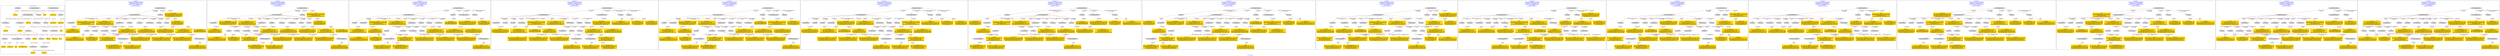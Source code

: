 digraph n0 {
fontcolor="blue"
remincross="true"
label="s07-s-13.json"
subgraph cluster_0 {
label="1-correct model"
n2[style="filled",color="white",fillcolor="lightgray",label="E12_Production1"];
n3[style="filled",color="white",fillcolor="lightgray",label="E21_Person1"];
n4[style="filled",color="white",fillcolor="lightgray",label="E55_Type1"];
n5[style="filled",color="white",fillcolor="lightgray",label="E52_Time-Span1"];
n6[style="filled",color="white",fillcolor="lightgray",label="E69_Death1"];
n7[style="filled",color="white",fillcolor="lightgray",label="E74_Group1"];
n8[style="filled",color="white",fillcolor="lightgray",label="E82_Actor_Appellation1"];
n9[style="filled",color="white",fillcolor="lightgray",label="E67_Birth1"];
n10[shape="plaintext",style="filled",fillcolor="gold",label="Artist_uri"];
n11[style="filled",color="white",fillcolor="lightgray",label="E22_Man-Made_Object1"];
n12[style="filled",color="white",fillcolor="lightgray",label="E35_Title1"];
n13[style="filled",color="white",fillcolor="lightgray",label="E8_Acquisition1"];
n14[style="filled",color="white",fillcolor="lightgray",label="E54_Dimension1"];
n15[shape="plaintext",style="filled",fillcolor="gold",label="Object_URI"];
n16[style="filled",color="white",fillcolor="lightgray",label="E33_Linguistic_Object1"];
n17[style="filled",color="white",fillcolor="lightgray",label="E55_Type2"];
n18[shape="plaintext",style="filled",fillcolor="gold",label="Label_on_page"];
n19[style="filled",color="white",fillcolor="lightgray",label="E33_Linguistic_Object2"];
n20[style="filled",color="white",fillcolor="lightgray",label="E55_Type3"];
n21[shape="plaintext",style="filled",fillcolor="gold",label="origin"];
n22[shape="plaintext",style="filled",fillcolor="gold",label="title"];
n23[style="filled",color="white",fillcolor="lightgray",label="E38_Image1"];
n24[shape="plaintext",style="filled",fillcolor="gold",label="image_url"];
n25[shape="plaintext",style="filled",fillcolor="gold",label="dates"];
n26[style="filled",color="white",fillcolor="lightgray",label="E52_Time-Span2"];
n27[shape="plaintext",style="filled",fillcolor="gold",label="birth_year"];
n28[style="filled",color="white",fillcolor="lightgray",label="E52_Time-Span3"];
n29[shape="plaintext",style="filled",fillcolor="gold",label="death_year"];
n30[shape="plaintext",style="filled",fillcolor="gold",label="dimension"];
n31[shape="plaintext",style="filled",fillcolor="gold",label="technique_uri"];
n32[shape="plaintext",style="filled",fillcolor="gold",label="technique"];
n33[shape="plaintext",style="filled",fillcolor="gold",label="label_type_uri"];
n34[shape="plaintext",style="filled",fillcolor="gold",label="origin_type_uri"];
n35[shape="plaintext",style="filled",fillcolor="gold",label="nationality_uri"];
n36[shape="plaintext",style="filled",fillcolor="gold",label="nationality"];
n37[shape="plaintext",style="filled",fillcolor="gold",label="Artist_appellation_uri"];
n38[shape="plaintext",style="filled",fillcolor="gold",label="name"];
n39[shape="plaintext",style="filled",fillcolor="gold",label="credit_line"];
}
subgraph cluster_1 {
label="candidate 0\nlink coherence:0.8529411764705882\nnode coherence:0.8787878787878788\nconfidence:0.4035298236101797\nmapping score:0.4712988832554932\ncost:33.99965\n-precision:0.59-recall:0.54"
n41[style="filled",color="white",fillcolor="lightgray",label="E12_Production1"];
n42[style="filled",color="white",fillcolor="lightgray",label="E21_Person1"];
n43[style="filled",color="white",fillcolor="lightgray",label="E52_Time-Span2"];
n44[style="filled",color="white",fillcolor="lightgray",label="E53_Place1"];
n45[style="filled",color="white",fillcolor="lightgray",label="E55_Type1"];
n46[style="filled",color="white",fillcolor="lightgray",label="E82_Actor_Appellation1"];
n47[style="filled",color="white",fillcolor="lightgray",label="E22_Man-Made_Object1"];
n48[style="filled",color="white",fillcolor="lightgray",label="E30_Right1"];
n49[style="filled",color="white",fillcolor="lightgray",label="E38_Image1"];
n50[style="filled",color="white",fillcolor="lightgray",label="E54_Dimension1"];
n51[style="filled",color="white",fillcolor="lightgray",label="E55_Type2"];
n52[style="filled",color="white",fillcolor="lightgray",label="E55_Type3"];
n53[style="filled",color="white",fillcolor="lightgray",label="E8_Acquisition1"];
n54[style="filled",color="white",fillcolor="lightgray",label="E33_Linguistic_Object2"];
n55[style="filled",color="white",fillcolor="lightgray",label="E55_Type4"];
n56[style="filled",color="white",fillcolor="lightgray",label="E44_Place_Appellation1"];
n57[shape="plaintext",style="filled",fillcolor="gold",label="image_url\n[E38_Image,classLink,0.501]\n[E22_Man-Made_Object,classLink,0.306]\n[E73_Information_Object,P3_has_note,0.098]\n[E22_Man-Made_Object,P3_has_note,0.094]"];
n58[shape="plaintext",style="filled",fillcolor="gold",label="dimension\n[E54_Dimension,P3_has_note,0.865]\n[E73_Information_Object,P3_has_note,0.05]\n[E22_Man-Made_Object,P3_has_note,0.047]\n[E82_Actor_Appellation,label,0.038]"];
n59[shape="plaintext",style="filled",fillcolor="gold",label="label_type_uri\n[E55_Type,classLink,0.631]\n[E57_Material,classLink,0.183]\n[E74_Group,classLink,0.181]\n[E33_Linguistic_Object,P3_has_note,0.005]"];
n60[shape="plaintext",style="filled",fillcolor="gold",label="birth_year\n[E52_Time-Span,P82_at_some_time_within,0.325]\n[E52_Time-Span,P82a_begin_of_the_begin,0.289]\n[E52_Time-Span,P82b_end_of_the_end,0.256]\n[E33_Linguistic_Object,P3_has_note,0.13]"];
n61[shape="plaintext",style="filled",fillcolor="gold",label="name\n[E73_Information_Object,P3_has_note,0.318]\n[E22_Man-Made_Object,P3_has_note,0.286]\n[E82_Actor_Appellation,label,0.236]\n[E8_Acquisition,P3_has_note,0.159]"];
n62[shape="plaintext",style="filled",fillcolor="gold",label="dates\n[E52_Time-Span,P82_at_some_time_within,0.416]\n[E73_Information_Object,P3_has_note,0.227]\n[E22_Man-Made_Object,P3_has_note,0.209]\n[E52_Time-Span,P82b_end_of_the_end,0.148]"];
n63[shape="plaintext",style="filled",fillcolor="gold",label="credit_line\n[E8_Acquisition,P3_has_note,0.334]\n[E30_Right,P3_has_note,0.319]\n[E73_Information_Object,P3_has_note,0.178]\n[E22_Man-Made_Object,P3_has_note,0.169]"];
n64[shape="plaintext",style="filled",fillcolor="gold",label="Label_on_page\n[E73_Information_Object,P3_has_note,0.335]\n[E22_Man-Made_Object,P3_has_note,0.308]\n[E33_Linguistic_Object,P3_has_note,0.231]\n[E8_Acquisition,P3_has_note,0.126]"];
n65[shape="plaintext",style="filled",fillcolor="gold",label="death_year\n[E52_Time-Span,P82_at_some_time_within,0.329]\n[E73_Information_Object,P3_has_note,0.29]\n[E22_Man-Made_Object,P3_has_note,0.277]\n[E52_Time-Span,P82b_end_of_the_end,0.104]"];
n66[shape="plaintext",style="filled",fillcolor="gold",label="nationality\n[E74_Group,label,0.532]\n[E74_Group,classLink,0.331]\n[E8_Acquisition,P3_has_note,0.081]\n[E30_Right,P3_has_note,0.056]"];
n67[shape="plaintext",style="filled",fillcolor="gold",label="Artist_uri\n[E22_Man-Made_Object,classLink,0.447]\n[E21_Person,classLink,0.205]\n[E38_Image,classLink,0.195]\n[E82_Actor_Appellation,classLink,0.153]"];
n68[shape="plaintext",style="filled",fillcolor="gold",label="origin\n[E44_Place_Appellation,label,0.379]\n[E73_Information_Object,P3_has_note,0.22]\n[E22_Man-Made_Object,P3_has_note,0.208]\n[E33_Linguistic_Object,P3_has_note,0.194]"];
n69[shape="plaintext",style="filled",fillcolor="gold",label="title\n[E73_Information_Object,P3_has_note,0.339]\n[E22_Man-Made_Object,P3_has_note,0.285]\n[E35_Title,label,0.202]\n[E33_Linguistic_Object,P3_has_note,0.174]"];
n70[shape="plaintext",style="filled",fillcolor="gold",label="Object_URI\n[E22_Man-Made_Object,classLink,0.79]\n[E38_Image,classLink,0.136]\n[E73_Information_Object,P3_has_note,0.037]\n[E22_Man-Made_Object,P3_has_note,0.037]"];
n71[shape="plaintext",style="filled",fillcolor="gold",label="Artist_appellation_uri\n[E82_Actor_Appellation,classLink,0.771]\n[E22_Man-Made_Object,classLink,0.13]\n[E38_Image,classLink,0.057]\n[E21_Person,classLink,0.043]"];
n72[shape="plaintext",style="filled",fillcolor="gold",label="technique\n[E55_Type,label,0.421]\n[E29_Design_or_Procedure,P3_has_note,0.341]\n[E73_Information_Object,P3_has_note,0.123]\n[E22_Man-Made_Object,P3_has_note,0.116]"];
n73[shape="plaintext",style="filled",fillcolor="gold",label="technique_uri\n[E57_Material,classLink,0.355]\n[E55_Type,classLink,0.35]\n[E74_Group,classLink,0.294]\n[E55_Type,label,0.0]"];
n74[shape="plaintext",style="filled",fillcolor="gold",label="origin_type_uri\n[E55_Type,classLink,0.634]\n[E57_Material,classLink,0.184]\n[E74_Group,classLink,0.182]"];
n75[shape="plaintext",style="filled",fillcolor="gold",label="nationality_uri\n[E74_Group,classLink,0.715]\n[E55_Type,classLink,0.16]\n[E57_Material,classLink,0.088]\n[E74_Group,label,0.037]"];
}
subgraph cluster_2 {
label="candidate 1\nlink coherence:0.8529411764705882\nnode coherence:0.8787878787878788\nconfidence:0.4017163554089332\nmapping score:0.47069439385507766\ncost:33.99965\n-precision:0.56-recall:0.51"
n77[style="filled",color="white",fillcolor="lightgray",label="E12_Production1"];
n78[style="filled",color="white",fillcolor="lightgray",label="E21_Person1"];
n79[style="filled",color="white",fillcolor="lightgray",label="E52_Time-Span2"];
n80[style="filled",color="white",fillcolor="lightgray",label="E53_Place1"];
n81[style="filled",color="white",fillcolor="lightgray",label="E55_Type1"];
n82[style="filled",color="white",fillcolor="lightgray",label="E82_Actor_Appellation1"];
n83[style="filled",color="white",fillcolor="lightgray",label="E22_Man-Made_Object1"];
n84[style="filled",color="white",fillcolor="lightgray",label="E30_Right1"];
n85[style="filled",color="white",fillcolor="lightgray",label="E38_Image1"];
n86[style="filled",color="white",fillcolor="lightgray",label="E54_Dimension1"];
n87[style="filled",color="white",fillcolor="lightgray",label="E55_Type2"];
n88[style="filled",color="white",fillcolor="lightgray",label="E55_Type3"];
n89[style="filled",color="white",fillcolor="lightgray",label="E8_Acquisition1"];
n90[style="filled",color="white",fillcolor="lightgray",label="E33_Linguistic_Object2"];
n91[style="filled",color="white",fillcolor="lightgray",label="E55_Type4"];
n92[style="filled",color="white",fillcolor="lightgray",label="E44_Place_Appellation1"];
n93[shape="plaintext",style="filled",fillcolor="gold",label="image_url\n[E38_Image,classLink,0.501]\n[E22_Man-Made_Object,classLink,0.306]\n[E73_Information_Object,P3_has_note,0.098]\n[E22_Man-Made_Object,P3_has_note,0.094]"];
n94[shape="plaintext",style="filled",fillcolor="gold",label="dimension\n[E54_Dimension,P3_has_note,0.865]\n[E73_Information_Object,P3_has_note,0.05]\n[E22_Man-Made_Object,P3_has_note,0.047]\n[E82_Actor_Appellation,label,0.038]"];
n95[shape="plaintext",style="filled",fillcolor="gold",label="label_type_uri\n[E55_Type,classLink,0.631]\n[E57_Material,classLink,0.183]\n[E74_Group,classLink,0.181]\n[E33_Linguistic_Object,P3_has_note,0.005]"];
n96[shape="plaintext",style="filled",fillcolor="gold",label="birth_year\n[E52_Time-Span,P82_at_some_time_within,0.325]\n[E52_Time-Span,P82a_begin_of_the_begin,0.289]\n[E52_Time-Span,P82b_end_of_the_end,0.256]\n[E33_Linguistic_Object,P3_has_note,0.13]"];
n97[shape="plaintext",style="filled",fillcolor="gold",label="name\n[E73_Information_Object,P3_has_note,0.318]\n[E22_Man-Made_Object,P3_has_note,0.286]\n[E82_Actor_Appellation,label,0.236]\n[E8_Acquisition,P3_has_note,0.159]"];
n98[shape="plaintext",style="filled",fillcolor="gold",label="dates\n[E52_Time-Span,P82_at_some_time_within,0.416]\n[E73_Information_Object,P3_has_note,0.227]\n[E22_Man-Made_Object,P3_has_note,0.209]\n[E52_Time-Span,P82b_end_of_the_end,0.148]"];
n99[shape="plaintext",style="filled",fillcolor="gold",label="credit_line\n[E8_Acquisition,P3_has_note,0.334]\n[E30_Right,P3_has_note,0.319]\n[E73_Information_Object,P3_has_note,0.178]\n[E22_Man-Made_Object,P3_has_note,0.169]"];
n100[shape="plaintext",style="filled",fillcolor="gold",label="title\n[E73_Information_Object,P3_has_note,0.339]\n[E22_Man-Made_Object,P3_has_note,0.285]\n[E35_Title,label,0.202]\n[E33_Linguistic_Object,P3_has_note,0.174]"];
n101[shape="plaintext",style="filled",fillcolor="gold",label="death_year\n[E52_Time-Span,P82_at_some_time_within,0.329]\n[E73_Information_Object,P3_has_note,0.29]\n[E22_Man-Made_Object,P3_has_note,0.277]\n[E52_Time-Span,P82b_end_of_the_end,0.104]"];
n102[shape="plaintext",style="filled",fillcolor="gold",label="nationality\n[E74_Group,label,0.532]\n[E74_Group,classLink,0.331]\n[E8_Acquisition,P3_has_note,0.081]\n[E30_Right,P3_has_note,0.056]"];
n103[shape="plaintext",style="filled",fillcolor="gold",label="Artist_uri\n[E22_Man-Made_Object,classLink,0.447]\n[E21_Person,classLink,0.205]\n[E38_Image,classLink,0.195]\n[E82_Actor_Appellation,classLink,0.153]"];
n104[shape="plaintext",style="filled",fillcolor="gold",label="origin\n[E44_Place_Appellation,label,0.379]\n[E73_Information_Object,P3_has_note,0.22]\n[E22_Man-Made_Object,P3_has_note,0.208]\n[E33_Linguistic_Object,P3_has_note,0.194]"];
n105[shape="plaintext",style="filled",fillcolor="gold",label="Label_on_page\n[E73_Information_Object,P3_has_note,0.335]\n[E22_Man-Made_Object,P3_has_note,0.308]\n[E33_Linguistic_Object,P3_has_note,0.231]\n[E8_Acquisition,P3_has_note,0.126]"];
n106[shape="plaintext",style="filled",fillcolor="gold",label="Object_URI\n[E22_Man-Made_Object,classLink,0.79]\n[E38_Image,classLink,0.136]\n[E73_Information_Object,P3_has_note,0.037]\n[E22_Man-Made_Object,P3_has_note,0.037]"];
n107[shape="plaintext",style="filled",fillcolor="gold",label="Artist_appellation_uri\n[E82_Actor_Appellation,classLink,0.771]\n[E22_Man-Made_Object,classLink,0.13]\n[E38_Image,classLink,0.057]\n[E21_Person,classLink,0.043]"];
n108[shape="plaintext",style="filled",fillcolor="gold",label="technique\n[E55_Type,label,0.421]\n[E29_Design_or_Procedure,P3_has_note,0.341]\n[E73_Information_Object,P3_has_note,0.123]\n[E22_Man-Made_Object,P3_has_note,0.116]"];
n109[shape="plaintext",style="filled",fillcolor="gold",label="technique_uri\n[E57_Material,classLink,0.355]\n[E55_Type,classLink,0.35]\n[E74_Group,classLink,0.294]\n[E55_Type,label,0.0]"];
n110[shape="plaintext",style="filled",fillcolor="gold",label="origin_type_uri\n[E55_Type,classLink,0.634]\n[E57_Material,classLink,0.184]\n[E74_Group,classLink,0.182]"];
n111[shape="plaintext",style="filled",fillcolor="gold",label="nationality_uri\n[E74_Group,classLink,0.715]\n[E55_Type,classLink,0.16]\n[E57_Material,classLink,0.088]\n[E74_Group,label,0.037]"];
}
subgraph cluster_3 {
label="candidate 10\nlink coherence:0.7428571428571429\nnode coherence:0.8787878787878788\nconfidence:0.4035298236101797\nmapping score:0.4712988832554932\ncost:233.009662\n-precision:0.6-recall:0.57"
n113[style="filled",color="white",fillcolor="lightgray",label="E12_Production1"];
n114[style="filled",color="white",fillcolor="lightgray",label="E21_Person1"];
n115[style="filled",color="white",fillcolor="lightgray",label="E52_Time-Span2"];
n116[style="filled",color="white",fillcolor="lightgray",label="E53_Place1"];
n117[style="filled",color="white",fillcolor="lightgray",label="E55_Type1"];
n118[style="filled",color="white",fillcolor="lightgray",label="E82_Actor_Appellation1"];
n119[style="filled",color="white",fillcolor="lightgray",label="E22_Man-Made_Object1"];
n120[style="filled",color="white",fillcolor="lightgray",label="E30_Right1"];
n121[style="filled",color="white",fillcolor="lightgray",label="E38_Image1"];
n122[style="filled",color="white",fillcolor="lightgray",label="E54_Dimension1"];
n123[style="filled",color="white",fillcolor="lightgray",label="E55_Type2"];
n124[style="filled",color="white",fillcolor="lightgray",label="E8_Acquisition1"];
n125[style="filled",color="white",fillcolor="lightgray",label="E33_Linguistic_Object1"];
n126[style="filled",color="white",fillcolor="lightgray",label="E55_Type3"];
n127[style="filled",color="white",fillcolor="lightgray",label="E44_Place_Appellation1"];
n128[style="filled",color="white",fillcolor="lightgray",label="E33_Linguistic_Object2"];
n129[style="filled",color="white",fillcolor="lightgray",label="E55_Type4"];
n130[shape="plaintext",style="filled",fillcolor="gold",label="image_url\n[E38_Image,classLink,0.501]\n[E22_Man-Made_Object,classLink,0.306]\n[E73_Information_Object,P3_has_note,0.098]\n[E22_Man-Made_Object,P3_has_note,0.094]"];
n131[shape="plaintext",style="filled",fillcolor="gold",label="dimension\n[E54_Dimension,P3_has_note,0.865]\n[E73_Information_Object,P3_has_note,0.05]\n[E22_Man-Made_Object,P3_has_note,0.047]\n[E82_Actor_Appellation,label,0.038]"];
n132[shape="plaintext",style="filled",fillcolor="gold",label="label_type_uri\n[E55_Type,classLink,0.631]\n[E57_Material,classLink,0.183]\n[E74_Group,classLink,0.181]\n[E33_Linguistic_Object,P3_has_note,0.005]"];
n133[shape="plaintext",style="filled",fillcolor="gold",label="birth_year\n[E52_Time-Span,P82_at_some_time_within,0.325]\n[E52_Time-Span,P82a_begin_of_the_begin,0.289]\n[E52_Time-Span,P82b_end_of_the_end,0.256]\n[E33_Linguistic_Object,P3_has_note,0.13]"];
n134[shape="plaintext",style="filled",fillcolor="gold",label="name\n[E73_Information_Object,P3_has_note,0.318]\n[E22_Man-Made_Object,P3_has_note,0.286]\n[E82_Actor_Appellation,label,0.236]\n[E8_Acquisition,P3_has_note,0.159]"];
n135[shape="plaintext",style="filled",fillcolor="gold",label="dates\n[E52_Time-Span,P82_at_some_time_within,0.416]\n[E73_Information_Object,P3_has_note,0.227]\n[E22_Man-Made_Object,P3_has_note,0.209]\n[E52_Time-Span,P82b_end_of_the_end,0.148]"];
n136[shape="plaintext",style="filled",fillcolor="gold",label="credit_line\n[E8_Acquisition,P3_has_note,0.334]\n[E30_Right,P3_has_note,0.319]\n[E73_Information_Object,P3_has_note,0.178]\n[E22_Man-Made_Object,P3_has_note,0.169]"];
n137[shape="plaintext",style="filled",fillcolor="gold",label="Label_on_page\n[E73_Information_Object,P3_has_note,0.335]\n[E22_Man-Made_Object,P3_has_note,0.308]\n[E33_Linguistic_Object,P3_has_note,0.231]\n[E8_Acquisition,P3_has_note,0.126]"];
n138[shape="plaintext",style="filled",fillcolor="gold",label="death_year\n[E52_Time-Span,P82_at_some_time_within,0.329]\n[E73_Information_Object,P3_has_note,0.29]\n[E22_Man-Made_Object,P3_has_note,0.277]\n[E52_Time-Span,P82b_end_of_the_end,0.104]"];
n139[shape="plaintext",style="filled",fillcolor="gold",label="nationality\n[E74_Group,label,0.532]\n[E74_Group,classLink,0.331]\n[E8_Acquisition,P3_has_note,0.081]\n[E30_Right,P3_has_note,0.056]"];
n140[shape="plaintext",style="filled",fillcolor="gold",label="Artist_uri\n[E22_Man-Made_Object,classLink,0.447]\n[E21_Person,classLink,0.205]\n[E38_Image,classLink,0.195]\n[E82_Actor_Appellation,classLink,0.153]"];
n141[shape="plaintext",style="filled",fillcolor="gold",label="origin\n[E44_Place_Appellation,label,0.379]\n[E73_Information_Object,P3_has_note,0.22]\n[E22_Man-Made_Object,P3_has_note,0.208]\n[E33_Linguistic_Object,P3_has_note,0.194]"];
n142[shape="plaintext",style="filled",fillcolor="gold",label="title\n[E73_Information_Object,P3_has_note,0.339]\n[E22_Man-Made_Object,P3_has_note,0.285]\n[E35_Title,label,0.202]\n[E33_Linguistic_Object,P3_has_note,0.174]"];
n143[shape="plaintext",style="filled",fillcolor="gold",label="Object_URI\n[E22_Man-Made_Object,classLink,0.79]\n[E38_Image,classLink,0.136]\n[E73_Information_Object,P3_has_note,0.037]\n[E22_Man-Made_Object,P3_has_note,0.037]"];
n144[shape="plaintext",style="filled",fillcolor="gold",label="Artist_appellation_uri\n[E82_Actor_Appellation,classLink,0.771]\n[E22_Man-Made_Object,classLink,0.13]\n[E38_Image,classLink,0.057]\n[E21_Person,classLink,0.043]"];
n145[shape="plaintext",style="filled",fillcolor="gold",label="technique\n[E55_Type,label,0.421]\n[E29_Design_or_Procedure,P3_has_note,0.341]\n[E73_Information_Object,P3_has_note,0.123]\n[E22_Man-Made_Object,P3_has_note,0.116]"];
n146[shape="plaintext",style="filled",fillcolor="gold",label="technique_uri\n[E57_Material,classLink,0.355]\n[E55_Type,classLink,0.35]\n[E74_Group,classLink,0.294]\n[E55_Type,label,0.0]"];
n147[shape="plaintext",style="filled",fillcolor="gold",label="origin_type_uri\n[E55_Type,classLink,0.634]\n[E57_Material,classLink,0.184]\n[E74_Group,classLink,0.182]"];
n148[shape="plaintext",style="filled",fillcolor="gold",label="nationality_uri\n[E74_Group,classLink,0.715]\n[E55_Type,classLink,0.16]\n[E57_Material,classLink,0.088]\n[E74_Group,label,0.037]"];
}
subgraph cluster_4 {
label="candidate 11\nlink coherence:0.7428571428571429\nnode coherence:0.8787878787878788\nconfidence:0.4035298236101797\nmapping score:0.4712988832554932\ncost:332.019704\n-precision:0.54-recall:0.51"
n150[style="filled",color="white",fillcolor="lightgray",label="E12_Production1"];
n151[style="filled",color="white",fillcolor="lightgray",label="E21_Person1"];
n152[style="filled",color="white",fillcolor="lightgray",label="E52_Time-Span2"];
n153[style="filled",color="white",fillcolor="lightgray",label="E53_Place1"];
n154[style="filled",color="white",fillcolor="lightgray",label="E82_Actor_Appellation1"];
n155[style="filled",color="white",fillcolor="lightgray",label="E22_Man-Made_Object1"];
n156[style="filled",color="white",fillcolor="lightgray",label="E30_Right1"];
n157[style="filled",color="white",fillcolor="lightgray",label="E38_Image1"];
n158[style="filled",color="white",fillcolor="lightgray",label="E54_Dimension1"];
n159[style="filled",color="white",fillcolor="lightgray",label="E55_Type2"];
n160[style="filled",color="white",fillcolor="lightgray",label="E55_Type3"];
n161[style="filled",color="white",fillcolor="lightgray",label="E8_Acquisition1"];
n162[style="filled",color="white",fillcolor="lightgray",label="E33_Linguistic_Object1"];
n163[style="filled",color="white",fillcolor="lightgray",label="E44_Place_Appellation1"];
n164[style="filled",color="white",fillcolor="lightgray",label="E33_Linguistic_Object2"];
n165[style="filled",color="white",fillcolor="lightgray",label="E55_Type1"];
n166[style="filled",color="white",fillcolor="lightgray",label="E55_Type4"];
n167[shape="plaintext",style="filled",fillcolor="gold",label="image_url\n[E38_Image,classLink,0.501]\n[E22_Man-Made_Object,classLink,0.306]\n[E73_Information_Object,P3_has_note,0.098]\n[E22_Man-Made_Object,P3_has_note,0.094]"];
n168[shape="plaintext",style="filled",fillcolor="gold",label="dimension\n[E54_Dimension,P3_has_note,0.865]\n[E73_Information_Object,P3_has_note,0.05]\n[E22_Man-Made_Object,P3_has_note,0.047]\n[E82_Actor_Appellation,label,0.038]"];
n169[shape="plaintext",style="filled",fillcolor="gold",label="label_type_uri\n[E55_Type,classLink,0.631]\n[E57_Material,classLink,0.183]\n[E74_Group,classLink,0.181]\n[E33_Linguistic_Object,P3_has_note,0.005]"];
n170[shape="plaintext",style="filled",fillcolor="gold",label="birth_year\n[E52_Time-Span,P82_at_some_time_within,0.325]\n[E52_Time-Span,P82a_begin_of_the_begin,0.289]\n[E52_Time-Span,P82b_end_of_the_end,0.256]\n[E33_Linguistic_Object,P3_has_note,0.13]"];
n171[shape="plaintext",style="filled",fillcolor="gold",label="name\n[E73_Information_Object,P3_has_note,0.318]\n[E22_Man-Made_Object,P3_has_note,0.286]\n[E82_Actor_Appellation,label,0.236]\n[E8_Acquisition,P3_has_note,0.159]"];
n172[shape="plaintext",style="filled",fillcolor="gold",label="dates\n[E52_Time-Span,P82_at_some_time_within,0.416]\n[E73_Information_Object,P3_has_note,0.227]\n[E22_Man-Made_Object,P3_has_note,0.209]\n[E52_Time-Span,P82b_end_of_the_end,0.148]"];
n173[shape="plaintext",style="filled",fillcolor="gold",label="credit_line\n[E8_Acquisition,P3_has_note,0.334]\n[E30_Right,P3_has_note,0.319]\n[E73_Information_Object,P3_has_note,0.178]\n[E22_Man-Made_Object,P3_has_note,0.169]"];
n174[shape="plaintext",style="filled",fillcolor="gold",label="Label_on_page\n[E73_Information_Object,P3_has_note,0.335]\n[E22_Man-Made_Object,P3_has_note,0.308]\n[E33_Linguistic_Object,P3_has_note,0.231]\n[E8_Acquisition,P3_has_note,0.126]"];
n175[shape="plaintext",style="filled",fillcolor="gold",label="death_year\n[E52_Time-Span,P82_at_some_time_within,0.329]\n[E73_Information_Object,P3_has_note,0.29]\n[E22_Man-Made_Object,P3_has_note,0.277]\n[E52_Time-Span,P82b_end_of_the_end,0.104]"];
n176[shape="plaintext",style="filled",fillcolor="gold",label="nationality\n[E74_Group,label,0.532]\n[E74_Group,classLink,0.331]\n[E8_Acquisition,P3_has_note,0.081]\n[E30_Right,P3_has_note,0.056]"];
n177[shape="plaintext",style="filled",fillcolor="gold",label="Artist_uri\n[E22_Man-Made_Object,classLink,0.447]\n[E21_Person,classLink,0.205]\n[E38_Image,classLink,0.195]\n[E82_Actor_Appellation,classLink,0.153]"];
n178[shape="plaintext",style="filled",fillcolor="gold",label="origin\n[E44_Place_Appellation,label,0.379]\n[E73_Information_Object,P3_has_note,0.22]\n[E22_Man-Made_Object,P3_has_note,0.208]\n[E33_Linguistic_Object,P3_has_note,0.194]"];
n179[shape="plaintext",style="filled",fillcolor="gold",label="title\n[E73_Information_Object,P3_has_note,0.339]\n[E22_Man-Made_Object,P3_has_note,0.285]\n[E35_Title,label,0.202]\n[E33_Linguistic_Object,P3_has_note,0.174]"];
n180[shape="plaintext",style="filled",fillcolor="gold",label="Object_URI\n[E22_Man-Made_Object,classLink,0.79]\n[E38_Image,classLink,0.136]\n[E73_Information_Object,P3_has_note,0.037]\n[E22_Man-Made_Object,P3_has_note,0.037]"];
n181[shape="plaintext",style="filled",fillcolor="gold",label="Artist_appellation_uri\n[E82_Actor_Appellation,classLink,0.771]\n[E22_Man-Made_Object,classLink,0.13]\n[E38_Image,classLink,0.057]\n[E21_Person,classLink,0.043]"];
n182[shape="plaintext",style="filled",fillcolor="gold",label="technique\n[E55_Type,label,0.421]\n[E29_Design_or_Procedure,P3_has_note,0.341]\n[E73_Information_Object,P3_has_note,0.123]\n[E22_Man-Made_Object,P3_has_note,0.116]"];
n183[shape="plaintext",style="filled",fillcolor="gold",label="technique_uri\n[E57_Material,classLink,0.355]\n[E55_Type,classLink,0.35]\n[E74_Group,classLink,0.294]\n[E55_Type,label,0.0]"];
n184[shape="plaintext",style="filled",fillcolor="gold",label="origin_type_uri\n[E55_Type,classLink,0.634]\n[E57_Material,classLink,0.184]\n[E74_Group,classLink,0.182]"];
n185[shape="plaintext",style="filled",fillcolor="gold",label="nationality_uri\n[E74_Group,classLink,0.715]\n[E55_Type,classLink,0.16]\n[E57_Material,classLink,0.088]\n[E74_Group,label,0.037]"];
}
subgraph cluster_5 {
label="candidate 12\nlink coherence:0.7428571428571429\nnode coherence:0.8787878787878788\nconfidence:0.4017163554089332\nmapping score:0.47069439385507766\ncost:233.009662\n-precision:0.57-recall:0.54"
n187[style="filled",color="white",fillcolor="lightgray",label="E12_Production1"];
n188[style="filled",color="white",fillcolor="lightgray",label="E21_Person1"];
n189[style="filled",color="white",fillcolor="lightgray",label="E52_Time-Span2"];
n190[style="filled",color="white",fillcolor="lightgray",label="E53_Place1"];
n191[style="filled",color="white",fillcolor="lightgray",label="E55_Type1"];
n192[style="filled",color="white",fillcolor="lightgray",label="E82_Actor_Appellation1"];
n193[style="filled",color="white",fillcolor="lightgray",label="E22_Man-Made_Object1"];
n194[style="filled",color="white",fillcolor="lightgray",label="E30_Right1"];
n195[style="filled",color="white",fillcolor="lightgray",label="E38_Image1"];
n196[style="filled",color="white",fillcolor="lightgray",label="E54_Dimension1"];
n197[style="filled",color="white",fillcolor="lightgray",label="E55_Type2"];
n198[style="filled",color="white",fillcolor="lightgray",label="E8_Acquisition1"];
n199[style="filled",color="white",fillcolor="lightgray",label="E33_Linguistic_Object1"];
n200[style="filled",color="white",fillcolor="lightgray",label="E55_Type3"];
n201[style="filled",color="white",fillcolor="lightgray",label="E44_Place_Appellation1"];
n202[style="filled",color="white",fillcolor="lightgray",label="E33_Linguistic_Object2"];
n203[style="filled",color="white",fillcolor="lightgray",label="E55_Type4"];
n204[shape="plaintext",style="filled",fillcolor="gold",label="image_url\n[E38_Image,classLink,0.501]\n[E22_Man-Made_Object,classLink,0.306]\n[E73_Information_Object,P3_has_note,0.098]\n[E22_Man-Made_Object,P3_has_note,0.094]"];
n205[shape="plaintext",style="filled",fillcolor="gold",label="dimension\n[E54_Dimension,P3_has_note,0.865]\n[E73_Information_Object,P3_has_note,0.05]\n[E22_Man-Made_Object,P3_has_note,0.047]\n[E82_Actor_Appellation,label,0.038]"];
n206[shape="plaintext",style="filled",fillcolor="gold",label="label_type_uri\n[E55_Type,classLink,0.631]\n[E57_Material,classLink,0.183]\n[E74_Group,classLink,0.181]\n[E33_Linguistic_Object,P3_has_note,0.005]"];
n207[shape="plaintext",style="filled",fillcolor="gold",label="birth_year\n[E52_Time-Span,P82_at_some_time_within,0.325]\n[E52_Time-Span,P82a_begin_of_the_begin,0.289]\n[E52_Time-Span,P82b_end_of_the_end,0.256]\n[E33_Linguistic_Object,P3_has_note,0.13]"];
n208[shape="plaintext",style="filled",fillcolor="gold",label="name\n[E73_Information_Object,P3_has_note,0.318]\n[E22_Man-Made_Object,P3_has_note,0.286]\n[E82_Actor_Appellation,label,0.236]\n[E8_Acquisition,P3_has_note,0.159]"];
n209[shape="plaintext",style="filled",fillcolor="gold",label="dates\n[E52_Time-Span,P82_at_some_time_within,0.416]\n[E73_Information_Object,P3_has_note,0.227]\n[E22_Man-Made_Object,P3_has_note,0.209]\n[E52_Time-Span,P82b_end_of_the_end,0.148]"];
n210[shape="plaintext",style="filled",fillcolor="gold",label="credit_line\n[E8_Acquisition,P3_has_note,0.334]\n[E30_Right,P3_has_note,0.319]\n[E73_Information_Object,P3_has_note,0.178]\n[E22_Man-Made_Object,P3_has_note,0.169]"];
n211[shape="plaintext",style="filled",fillcolor="gold",label="title\n[E73_Information_Object,P3_has_note,0.339]\n[E22_Man-Made_Object,P3_has_note,0.285]\n[E35_Title,label,0.202]\n[E33_Linguistic_Object,P3_has_note,0.174]"];
n212[shape="plaintext",style="filled",fillcolor="gold",label="death_year\n[E52_Time-Span,P82_at_some_time_within,0.329]\n[E73_Information_Object,P3_has_note,0.29]\n[E22_Man-Made_Object,P3_has_note,0.277]\n[E52_Time-Span,P82b_end_of_the_end,0.104]"];
n213[shape="plaintext",style="filled",fillcolor="gold",label="nationality\n[E74_Group,label,0.532]\n[E74_Group,classLink,0.331]\n[E8_Acquisition,P3_has_note,0.081]\n[E30_Right,P3_has_note,0.056]"];
n214[shape="plaintext",style="filled",fillcolor="gold",label="Artist_uri\n[E22_Man-Made_Object,classLink,0.447]\n[E21_Person,classLink,0.205]\n[E38_Image,classLink,0.195]\n[E82_Actor_Appellation,classLink,0.153]"];
n215[shape="plaintext",style="filled",fillcolor="gold",label="origin\n[E44_Place_Appellation,label,0.379]\n[E73_Information_Object,P3_has_note,0.22]\n[E22_Man-Made_Object,P3_has_note,0.208]\n[E33_Linguistic_Object,P3_has_note,0.194]"];
n216[shape="plaintext",style="filled",fillcolor="gold",label="Label_on_page\n[E73_Information_Object,P3_has_note,0.335]\n[E22_Man-Made_Object,P3_has_note,0.308]\n[E33_Linguistic_Object,P3_has_note,0.231]\n[E8_Acquisition,P3_has_note,0.126]"];
n217[shape="plaintext",style="filled",fillcolor="gold",label="Object_URI\n[E22_Man-Made_Object,classLink,0.79]\n[E38_Image,classLink,0.136]\n[E73_Information_Object,P3_has_note,0.037]\n[E22_Man-Made_Object,P3_has_note,0.037]"];
n218[shape="plaintext",style="filled",fillcolor="gold",label="Artist_appellation_uri\n[E82_Actor_Appellation,classLink,0.771]\n[E22_Man-Made_Object,classLink,0.13]\n[E38_Image,classLink,0.057]\n[E21_Person,classLink,0.043]"];
n219[shape="plaintext",style="filled",fillcolor="gold",label="technique\n[E55_Type,label,0.421]\n[E29_Design_or_Procedure,P3_has_note,0.341]\n[E73_Information_Object,P3_has_note,0.123]\n[E22_Man-Made_Object,P3_has_note,0.116]"];
n220[shape="plaintext",style="filled",fillcolor="gold",label="technique_uri\n[E57_Material,classLink,0.355]\n[E55_Type,classLink,0.35]\n[E74_Group,classLink,0.294]\n[E55_Type,label,0.0]"];
n221[shape="plaintext",style="filled",fillcolor="gold",label="origin_type_uri\n[E55_Type,classLink,0.634]\n[E57_Material,classLink,0.184]\n[E74_Group,classLink,0.182]"];
n222[shape="plaintext",style="filled",fillcolor="gold",label="nationality_uri\n[E74_Group,classLink,0.715]\n[E55_Type,classLink,0.16]\n[E57_Material,classLink,0.088]\n[E74_Group,label,0.037]"];
}
subgraph cluster_6 {
label="candidate 13\nlink coherence:0.7428571428571429\nnode coherence:0.8787878787878788\nconfidence:0.4017163554089332\nmapping score:0.47069439385507766\ncost:332.019704\n-precision:0.51-recall:0.49"
n224[style="filled",color="white",fillcolor="lightgray",label="E12_Production1"];
n225[style="filled",color="white",fillcolor="lightgray",label="E21_Person1"];
n226[style="filled",color="white",fillcolor="lightgray",label="E52_Time-Span2"];
n227[style="filled",color="white",fillcolor="lightgray",label="E53_Place1"];
n228[style="filled",color="white",fillcolor="lightgray",label="E82_Actor_Appellation1"];
n229[style="filled",color="white",fillcolor="lightgray",label="E22_Man-Made_Object1"];
n230[style="filled",color="white",fillcolor="lightgray",label="E30_Right1"];
n231[style="filled",color="white",fillcolor="lightgray",label="E38_Image1"];
n232[style="filled",color="white",fillcolor="lightgray",label="E54_Dimension1"];
n233[style="filled",color="white",fillcolor="lightgray",label="E55_Type2"];
n234[style="filled",color="white",fillcolor="lightgray",label="E55_Type3"];
n235[style="filled",color="white",fillcolor="lightgray",label="E8_Acquisition1"];
n236[style="filled",color="white",fillcolor="lightgray",label="E33_Linguistic_Object1"];
n237[style="filled",color="white",fillcolor="lightgray",label="E44_Place_Appellation1"];
n238[style="filled",color="white",fillcolor="lightgray",label="E33_Linguistic_Object2"];
n239[style="filled",color="white",fillcolor="lightgray",label="E55_Type1"];
n240[style="filled",color="white",fillcolor="lightgray",label="E55_Type4"];
n241[shape="plaintext",style="filled",fillcolor="gold",label="image_url\n[E38_Image,classLink,0.501]\n[E22_Man-Made_Object,classLink,0.306]\n[E73_Information_Object,P3_has_note,0.098]\n[E22_Man-Made_Object,P3_has_note,0.094]"];
n242[shape="plaintext",style="filled",fillcolor="gold",label="dimension\n[E54_Dimension,P3_has_note,0.865]\n[E73_Information_Object,P3_has_note,0.05]\n[E22_Man-Made_Object,P3_has_note,0.047]\n[E82_Actor_Appellation,label,0.038]"];
n243[shape="plaintext",style="filled",fillcolor="gold",label="label_type_uri\n[E55_Type,classLink,0.631]\n[E57_Material,classLink,0.183]\n[E74_Group,classLink,0.181]\n[E33_Linguistic_Object,P3_has_note,0.005]"];
n244[shape="plaintext",style="filled",fillcolor="gold",label="birth_year\n[E52_Time-Span,P82_at_some_time_within,0.325]\n[E52_Time-Span,P82a_begin_of_the_begin,0.289]\n[E52_Time-Span,P82b_end_of_the_end,0.256]\n[E33_Linguistic_Object,P3_has_note,0.13]"];
n245[shape="plaintext",style="filled",fillcolor="gold",label="name\n[E73_Information_Object,P3_has_note,0.318]\n[E22_Man-Made_Object,P3_has_note,0.286]\n[E82_Actor_Appellation,label,0.236]\n[E8_Acquisition,P3_has_note,0.159]"];
n246[shape="plaintext",style="filled",fillcolor="gold",label="dates\n[E52_Time-Span,P82_at_some_time_within,0.416]\n[E73_Information_Object,P3_has_note,0.227]\n[E22_Man-Made_Object,P3_has_note,0.209]\n[E52_Time-Span,P82b_end_of_the_end,0.148]"];
n247[shape="plaintext",style="filled",fillcolor="gold",label="credit_line\n[E8_Acquisition,P3_has_note,0.334]\n[E30_Right,P3_has_note,0.319]\n[E73_Information_Object,P3_has_note,0.178]\n[E22_Man-Made_Object,P3_has_note,0.169]"];
n248[shape="plaintext",style="filled",fillcolor="gold",label="title\n[E73_Information_Object,P3_has_note,0.339]\n[E22_Man-Made_Object,P3_has_note,0.285]\n[E35_Title,label,0.202]\n[E33_Linguistic_Object,P3_has_note,0.174]"];
n249[shape="plaintext",style="filled",fillcolor="gold",label="death_year\n[E52_Time-Span,P82_at_some_time_within,0.329]\n[E73_Information_Object,P3_has_note,0.29]\n[E22_Man-Made_Object,P3_has_note,0.277]\n[E52_Time-Span,P82b_end_of_the_end,0.104]"];
n250[shape="plaintext",style="filled",fillcolor="gold",label="nationality\n[E74_Group,label,0.532]\n[E74_Group,classLink,0.331]\n[E8_Acquisition,P3_has_note,0.081]\n[E30_Right,P3_has_note,0.056]"];
n251[shape="plaintext",style="filled",fillcolor="gold",label="Artist_uri\n[E22_Man-Made_Object,classLink,0.447]\n[E21_Person,classLink,0.205]\n[E38_Image,classLink,0.195]\n[E82_Actor_Appellation,classLink,0.153]"];
n252[shape="plaintext",style="filled",fillcolor="gold",label="origin\n[E44_Place_Appellation,label,0.379]\n[E73_Information_Object,P3_has_note,0.22]\n[E22_Man-Made_Object,P3_has_note,0.208]\n[E33_Linguistic_Object,P3_has_note,0.194]"];
n253[shape="plaintext",style="filled",fillcolor="gold",label="Label_on_page\n[E73_Information_Object,P3_has_note,0.335]\n[E22_Man-Made_Object,P3_has_note,0.308]\n[E33_Linguistic_Object,P3_has_note,0.231]\n[E8_Acquisition,P3_has_note,0.126]"];
n254[shape="plaintext",style="filled",fillcolor="gold",label="Object_URI\n[E22_Man-Made_Object,classLink,0.79]\n[E38_Image,classLink,0.136]\n[E73_Information_Object,P3_has_note,0.037]\n[E22_Man-Made_Object,P3_has_note,0.037]"];
n255[shape="plaintext",style="filled",fillcolor="gold",label="Artist_appellation_uri\n[E82_Actor_Appellation,classLink,0.771]\n[E22_Man-Made_Object,classLink,0.13]\n[E38_Image,classLink,0.057]\n[E21_Person,classLink,0.043]"];
n256[shape="plaintext",style="filled",fillcolor="gold",label="technique\n[E55_Type,label,0.421]\n[E29_Design_or_Procedure,P3_has_note,0.341]\n[E73_Information_Object,P3_has_note,0.123]\n[E22_Man-Made_Object,P3_has_note,0.116]"];
n257[shape="plaintext",style="filled",fillcolor="gold",label="technique_uri\n[E57_Material,classLink,0.355]\n[E55_Type,classLink,0.35]\n[E74_Group,classLink,0.294]\n[E55_Type,label,0.0]"];
n258[shape="plaintext",style="filled",fillcolor="gold",label="origin_type_uri\n[E55_Type,classLink,0.634]\n[E57_Material,classLink,0.184]\n[E74_Group,classLink,0.182]"];
n259[shape="plaintext",style="filled",fillcolor="gold",label="nationality_uri\n[E74_Group,classLink,0.715]\n[E55_Type,classLink,0.16]\n[E57_Material,classLink,0.088]\n[E74_Group,label,0.037]"];
}
subgraph cluster_7 {
label="candidate 14\nlink coherence:0.7142857142857143\nnode coherence:0.8787878787878788\nconfidence:0.4035298236101797\nmapping score:0.4712988832554932\ncost:332.019704\n-precision:0.57-recall:0.54"
n261[style="filled",color="white",fillcolor="lightgray",label="E12_Production1"];
n262[style="filled",color="white",fillcolor="lightgray",label="E21_Person1"];
n263[style="filled",color="white",fillcolor="lightgray",label="E52_Time-Span2"];
n264[style="filled",color="white",fillcolor="lightgray",label="E53_Place1"];
n265[style="filled",color="white",fillcolor="lightgray",label="E82_Actor_Appellation1"];
n266[style="filled",color="white",fillcolor="lightgray",label="E22_Man-Made_Object1"];
n267[style="filled",color="white",fillcolor="lightgray",label="E30_Right1"];
n268[style="filled",color="white",fillcolor="lightgray",label="E38_Image1"];
n269[style="filled",color="white",fillcolor="lightgray",label="E54_Dimension1"];
n270[style="filled",color="white",fillcolor="lightgray",label="E55_Type2"];
n271[style="filled",color="white",fillcolor="lightgray",label="E8_Acquisition1"];
n272[style="filled",color="white",fillcolor="lightgray",label="E33_Linguistic_Object1"];
n273[style="filled",color="white",fillcolor="lightgray",label="E55_Type3"];
n274[style="filled",color="white",fillcolor="lightgray",label="E44_Place_Appellation1"];
n275[style="filled",color="white",fillcolor="lightgray",label="E33_Linguistic_Object2"];
n276[style="filled",color="white",fillcolor="lightgray",label="E55_Type1"];
n277[style="filled",color="white",fillcolor="lightgray",label="E55_Type4"];
n278[shape="plaintext",style="filled",fillcolor="gold",label="image_url\n[E38_Image,classLink,0.501]\n[E22_Man-Made_Object,classLink,0.306]\n[E73_Information_Object,P3_has_note,0.098]\n[E22_Man-Made_Object,P3_has_note,0.094]"];
n279[shape="plaintext",style="filled",fillcolor="gold",label="dimension\n[E54_Dimension,P3_has_note,0.865]\n[E73_Information_Object,P3_has_note,0.05]\n[E22_Man-Made_Object,P3_has_note,0.047]\n[E82_Actor_Appellation,label,0.038]"];
n280[shape="plaintext",style="filled",fillcolor="gold",label="label_type_uri\n[E55_Type,classLink,0.631]\n[E57_Material,classLink,0.183]\n[E74_Group,classLink,0.181]\n[E33_Linguistic_Object,P3_has_note,0.005]"];
n281[shape="plaintext",style="filled",fillcolor="gold",label="birth_year\n[E52_Time-Span,P82_at_some_time_within,0.325]\n[E52_Time-Span,P82a_begin_of_the_begin,0.289]\n[E52_Time-Span,P82b_end_of_the_end,0.256]\n[E33_Linguistic_Object,P3_has_note,0.13]"];
n282[shape="plaintext",style="filled",fillcolor="gold",label="name\n[E73_Information_Object,P3_has_note,0.318]\n[E22_Man-Made_Object,P3_has_note,0.286]\n[E82_Actor_Appellation,label,0.236]\n[E8_Acquisition,P3_has_note,0.159]"];
n283[shape="plaintext",style="filled",fillcolor="gold",label="dates\n[E52_Time-Span,P82_at_some_time_within,0.416]\n[E73_Information_Object,P3_has_note,0.227]\n[E22_Man-Made_Object,P3_has_note,0.209]\n[E52_Time-Span,P82b_end_of_the_end,0.148]"];
n284[shape="plaintext",style="filled",fillcolor="gold",label="credit_line\n[E8_Acquisition,P3_has_note,0.334]\n[E30_Right,P3_has_note,0.319]\n[E73_Information_Object,P3_has_note,0.178]\n[E22_Man-Made_Object,P3_has_note,0.169]"];
n285[shape="plaintext",style="filled",fillcolor="gold",label="Label_on_page\n[E73_Information_Object,P3_has_note,0.335]\n[E22_Man-Made_Object,P3_has_note,0.308]\n[E33_Linguistic_Object,P3_has_note,0.231]\n[E8_Acquisition,P3_has_note,0.126]"];
n286[shape="plaintext",style="filled",fillcolor="gold",label="death_year\n[E52_Time-Span,P82_at_some_time_within,0.329]\n[E73_Information_Object,P3_has_note,0.29]\n[E22_Man-Made_Object,P3_has_note,0.277]\n[E52_Time-Span,P82b_end_of_the_end,0.104]"];
n287[shape="plaintext",style="filled",fillcolor="gold",label="nationality\n[E74_Group,label,0.532]\n[E74_Group,classLink,0.331]\n[E8_Acquisition,P3_has_note,0.081]\n[E30_Right,P3_has_note,0.056]"];
n288[shape="plaintext",style="filled",fillcolor="gold",label="Artist_uri\n[E22_Man-Made_Object,classLink,0.447]\n[E21_Person,classLink,0.205]\n[E38_Image,classLink,0.195]\n[E82_Actor_Appellation,classLink,0.153]"];
n289[shape="plaintext",style="filled",fillcolor="gold",label="origin\n[E44_Place_Appellation,label,0.379]\n[E73_Information_Object,P3_has_note,0.22]\n[E22_Man-Made_Object,P3_has_note,0.208]\n[E33_Linguistic_Object,P3_has_note,0.194]"];
n290[shape="plaintext",style="filled",fillcolor="gold",label="title\n[E73_Information_Object,P3_has_note,0.339]\n[E22_Man-Made_Object,P3_has_note,0.285]\n[E35_Title,label,0.202]\n[E33_Linguistic_Object,P3_has_note,0.174]"];
n291[shape="plaintext",style="filled",fillcolor="gold",label="Object_URI\n[E22_Man-Made_Object,classLink,0.79]\n[E38_Image,classLink,0.136]\n[E73_Information_Object,P3_has_note,0.037]\n[E22_Man-Made_Object,P3_has_note,0.037]"];
n292[shape="plaintext",style="filled",fillcolor="gold",label="Artist_appellation_uri\n[E82_Actor_Appellation,classLink,0.771]\n[E22_Man-Made_Object,classLink,0.13]\n[E38_Image,classLink,0.057]\n[E21_Person,classLink,0.043]"];
n293[shape="plaintext",style="filled",fillcolor="gold",label="technique\n[E55_Type,label,0.421]\n[E29_Design_or_Procedure,P3_has_note,0.341]\n[E73_Information_Object,P3_has_note,0.123]\n[E22_Man-Made_Object,P3_has_note,0.116]"];
n294[shape="plaintext",style="filled",fillcolor="gold",label="technique_uri\n[E57_Material,classLink,0.355]\n[E55_Type,classLink,0.35]\n[E74_Group,classLink,0.294]\n[E55_Type,label,0.0]"];
n295[shape="plaintext",style="filled",fillcolor="gold",label="origin_type_uri\n[E55_Type,classLink,0.634]\n[E57_Material,classLink,0.184]\n[E74_Group,classLink,0.182]"];
n296[shape="plaintext",style="filled",fillcolor="gold",label="nationality_uri\n[E74_Group,classLink,0.715]\n[E55_Type,classLink,0.16]\n[E57_Material,classLink,0.088]\n[E74_Group,label,0.037]"];
}
subgraph cluster_8 {
label="candidate 15\nlink coherence:0.7142857142857143\nnode coherence:0.8787878787878788\nconfidence:0.4017163554089332\nmapping score:0.47069439385507766\ncost:332.019704\n-precision:0.54-recall:0.51"
n298[style="filled",color="white",fillcolor="lightgray",label="E12_Production1"];
n299[style="filled",color="white",fillcolor="lightgray",label="E21_Person1"];
n300[style="filled",color="white",fillcolor="lightgray",label="E52_Time-Span2"];
n301[style="filled",color="white",fillcolor="lightgray",label="E53_Place1"];
n302[style="filled",color="white",fillcolor="lightgray",label="E82_Actor_Appellation1"];
n303[style="filled",color="white",fillcolor="lightgray",label="E22_Man-Made_Object1"];
n304[style="filled",color="white",fillcolor="lightgray",label="E30_Right1"];
n305[style="filled",color="white",fillcolor="lightgray",label="E38_Image1"];
n306[style="filled",color="white",fillcolor="lightgray",label="E54_Dimension1"];
n307[style="filled",color="white",fillcolor="lightgray",label="E55_Type2"];
n308[style="filled",color="white",fillcolor="lightgray",label="E8_Acquisition1"];
n309[style="filled",color="white",fillcolor="lightgray",label="E33_Linguistic_Object1"];
n310[style="filled",color="white",fillcolor="lightgray",label="E55_Type3"];
n311[style="filled",color="white",fillcolor="lightgray",label="E44_Place_Appellation1"];
n312[style="filled",color="white",fillcolor="lightgray",label="E33_Linguistic_Object2"];
n313[style="filled",color="white",fillcolor="lightgray",label="E55_Type1"];
n314[style="filled",color="white",fillcolor="lightgray",label="E55_Type4"];
n315[shape="plaintext",style="filled",fillcolor="gold",label="image_url\n[E38_Image,classLink,0.501]\n[E22_Man-Made_Object,classLink,0.306]\n[E73_Information_Object,P3_has_note,0.098]\n[E22_Man-Made_Object,P3_has_note,0.094]"];
n316[shape="plaintext",style="filled",fillcolor="gold",label="dimension\n[E54_Dimension,P3_has_note,0.865]\n[E73_Information_Object,P3_has_note,0.05]\n[E22_Man-Made_Object,P3_has_note,0.047]\n[E82_Actor_Appellation,label,0.038]"];
n317[shape="plaintext",style="filled",fillcolor="gold",label="label_type_uri\n[E55_Type,classLink,0.631]\n[E57_Material,classLink,0.183]\n[E74_Group,classLink,0.181]\n[E33_Linguistic_Object,P3_has_note,0.005]"];
n318[shape="plaintext",style="filled",fillcolor="gold",label="birth_year\n[E52_Time-Span,P82_at_some_time_within,0.325]\n[E52_Time-Span,P82a_begin_of_the_begin,0.289]\n[E52_Time-Span,P82b_end_of_the_end,0.256]\n[E33_Linguistic_Object,P3_has_note,0.13]"];
n319[shape="plaintext",style="filled",fillcolor="gold",label="name\n[E73_Information_Object,P3_has_note,0.318]\n[E22_Man-Made_Object,P3_has_note,0.286]\n[E82_Actor_Appellation,label,0.236]\n[E8_Acquisition,P3_has_note,0.159]"];
n320[shape="plaintext",style="filled",fillcolor="gold",label="dates\n[E52_Time-Span,P82_at_some_time_within,0.416]\n[E73_Information_Object,P3_has_note,0.227]\n[E22_Man-Made_Object,P3_has_note,0.209]\n[E52_Time-Span,P82b_end_of_the_end,0.148]"];
n321[shape="plaintext",style="filled",fillcolor="gold",label="credit_line\n[E8_Acquisition,P3_has_note,0.334]\n[E30_Right,P3_has_note,0.319]\n[E73_Information_Object,P3_has_note,0.178]\n[E22_Man-Made_Object,P3_has_note,0.169]"];
n322[shape="plaintext",style="filled",fillcolor="gold",label="title\n[E73_Information_Object,P3_has_note,0.339]\n[E22_Man-Made_Object,P3_has_note,0.285]\n[E35_Title,label,0.202]\n[E33_Linguistic_Object,P3_has_note,0.174]"];
n323[shape="plaintext",style="filled",fillcolor="gold",label="death_year\n[E52_Time-Span,P82_at_some_time_within,0.329]\n[E73_Information_Object,P3_has_note,0.29]\n[E22_Man-Made_Object,P3_has_note,0.277]\n[E52_Time-Span,P82b_end_of_the_end,0.104]"];
n324[shape="plaintext",style="filled",fillcolor="gold",label="nationality\n[E74_Group,label,0.532]\n[E74_Group,classLink,0.331]\n[E8_Acquisition,P3_has_note,0.081]\n[E30_Right,P3_has_note,0.056]"];
n325[shape="plaintext",style="filled",fillcolor="gold",label="Artist_uri\n[E22_Man-Made_Object,classLink,0.447]\n[E21_Person,classLink,0.205]\n[E38_Image,classLink,0.195]\n[E82_Actor_Appellation,classLink,0.153]"];
n326[shape="plaintext",style="filled",fillcolor="gold",label="origin\n[E44_Place_Appellation,label,0.379]\n[E73_Information_Object,P3_has_note,0.22]\n[E22_Man-Made_Object,P3_has_note,0.208]\n[E33_Linguistic_Object,P3_has_note,0.194]"];
n327[shape="plaintext",style="filled",fillcolor="gold",label="Label_on_page\n[E73_Information_Object,P3_has_note,0.335]\n[E22_Man-Made_Object,P3_has_note,0.308]\n[E33_Linguistic_Object,P3_has_note,0.231]\n[E8_Acquisition,P3_has_note,0.126]"];
n328[shape="plaintext",style="filled",fillcolor="gold",label="Object_URI\n[E22_Man-Made_Object,classLink,0.79]\n[E38_Image,classLink,0.136]\n[E73_Information_Object,P3_has_note,0.037]\n[E22_Man-Made_Object,P3_has_note,0.037]"];
n329[shape="plaintext",style="filled",fillcolor="gold",label="Artist_appellation_uri\n[E82_Actor_Appellation,classLink,0.771]\n[E22_Man-Made_Object,classLink,0.13]\n[E38_Image,classLink,0.057]\n[E21_Person,classLink,0.043]"];
n330[shape="plaintext",style="filled",fillcolor="gold",label="technique\n[E55_Type,label,0.421]\n[E29_Design_or_Procedure,P3_has_note,0.341]\n[E73_Information_Object,P3_has_note,0.123]\n[E22_Man-Made_Object,P3_has_note,0.116]"];
n331[shape="plaintext",style="filled",fillcolor="gold",label="technique_uri\n[E57_Material,classLink,0.355]\n[E55_Type,classLink,0.35]\n[E74_Group,classLink,0.294]\n[E55_Type,label,0.0]"];
n332[shape="plaintext",style="filled",fillcolor="gold",label="origin_type_uri\n[E55_Type,classLink,0.634]\n[E57_Material,classLink,0.184]\n[E74_Group,classLink,0.182]"];
n333[shape="plaintext",style="filled",fillcolor="gold",label="nationality_uri\n[E74_Group,classLink,0.715]\n[E55_Type,classLink,0.16]\n[E57_Material,classLink,0.088]\n[E74_Group,label,0.037]"];
}
subgraph cluster_9 {
label="candidate 2\nlink coherence:0.8235294117647058\nnode coherence:0.8787878787878788\nconfidence:0.4035298236101797\nmapping score:0.4712988832554932\ncost:33.99967\n-precision:0.62-recall:0.57"
n335[style="filled",color="white",fillcolor="lightgray",label="E12_Production1"];
n336[style="filled",color="white",fillcolor="lightgray",label="E21_Person1"];
n337[style="filled",color="white",fillcolor="lightgray",label="E52_Time-Span2"];
n338[style="filled",color="white",fillcolor="lightgray",label="E53_Place1"];
n339[style="filled",color="white",fillcolor="lightgray",label="E55_Type1"];
n340[style="filled",color="white",fillcolor="lightgray",label="E82_Actor_Appellation1"];
n341[style="filled",color="white",fillcolor="lightgray",label="E22_Man-Made_Object1"];
n342[style="filled",color="white",fillcolor="lightgray",label="E30_Right1"];
n343[style="filled",color="white",fillcolor="lightgray",label="E38_Image1"];
n344[style="filled",color="white",fillcolor="lightgray",label="E54_Dimension1"];
n345[style="filled",color="white",fillcolor="lightgray",label="E55_Type3"];
n346[style="filled",color="white",fillcolor="lightgray",label="E8_Acquisition1"];
n347[style="filled",color="white",fillcolor="lightgray",label="E33_Linguistic_Object2"];
n348[style="filled",color="white",fillcolor="lightgray",label="E55_Type2"];
n349[style="filled",color="white",fillcolor="lightgray",label="E55_Type4"];
n350[style="filled",color="white",fillcolor="lightgray",label="E44_Place_Appellation1"];
n351[shape="plaintext",style="filled",fillcolor="gold",label="image_url\n[E38_Image,classLink,0.501]\n[E22_Man-Made_Object,classLink,0.306]\n[E73_Information_Object,P3_has_note,0.098]\n[E22_Man-Made_Object,P3_has_note,0.094]"];
n352[shape="plaintext",style="filled",fillcolor="gold",label="dimension\n[E54_Dimension,P3_has_note,0.865]\n[E73_Information_Object,P3_has_note,0.05]\n[E22_Man-Made_Object,P3_has_note,0.047]\n[E82_Actor_Appellation,label,0.038]"];
n353[shape="plaintext",style="filled",fillcolor="gold",label="label_type_uri\n[E55_Type,classLink,0.631]\n[E57_Material,classLink,0.183]\n[E74_Group,classLink,0.181]\n[E33_Linguistic_Object,P3_has_note,0.005]"];
n354[shape="plaintext",style="filled",fillcolor="gold",label="birth_year\n[E52_Time-Span,P82_at_some_time_within,0.325]\n[E52_Time-Span,P82a_begin_of_the_begin,0.289]\n[E52_Time-Span,P82b_end_of_the_end,0.256]\n[E33_Linguistic_Object,P3_has_note,0.13]"];
n355[shape="plaintext",style="filled",fillcolor="gold",label="name\n[E73_Information_Object,P3_has_note,0.318]\n[E22_Man-Made_Object,P3_has_note,0.286]\n[E82_Actor_Appellation,label,0.236]\n[E8_Acquisition,P3_has_note,0.159]"];
n356[shape="plaintext",style="filled",fillcolor="gold",label="dates\n[E52_Time-Span,P82_at_some_time_within,0.416]\n[E73_Information_Object,P3_has_note,0.227]\n[E22_Man-Made_Object,P3_has_note,0.209]\n[E52_Time-Span,P82b_end_of_the_end,0.148]"];
n357[shape="plaintext",style="filled",fillcolor="gold",label="credit_line\n[E8_Acquisition,P3_has_note,0.334]\n[E30_Right,P3_has_note,0.319]\n[E73_Information_Object,P3_has_note,0.178]\n[E22_Man-Made_Object,P3_has_note,0.169]"];
n358[shape="plaintext",style="filled",fillcolor="gold",label="Label_on_page\n[E73_Information_Object,P3_has_note,0.335]\n[E22_Man-Made_Object,P3_has_note,0.308]\n[E33_Linguistic_Object,P3_has_note,0.231]\n[E8_Acquisition,P3_has_note,0.126]"];
n359[shape="plaintext",style="filled",fillcolor="gold",label="death_year\n[E52_Time-Span,P82_at_some_time_within,0.329]\n[E73_Information_Object,P3_has_note,0.29]\n[E22_Man-Made_Object,P3_has_note,0.277]\n[E52_Time-Span,P82b_end_of_the_end,0.104]"];
n360[shape="plaintext",style="filled",fillcolor="gold",label="nationality\n[E74_Group,label,0.532]\n[E74_Group,classLink,0.331]\n[E8_Acquisition,P3_has_note,0.081]\n[E30_Right,P3_has_note,0.056]"];
n361[shape="plaintext",style="filled",fillcolor="gold",label="Artist_uri\n[E22_Man-Made_Object,classLink,0.447]\n[E21_Person,classLink,0.205]\n[E38_Image,classLink,0.195]\n[E82_Actor_Appellation,classLink,0.153]"];
n362[shape="plaintext",style="filled",fillcolor="gold",label="origin\n[E44_Place_Appellation,label,0.379]\n[E73_Information_Object,P3_has_note,0.22]\n[E22_Man-Made_Object,P3_has_note,0.208]\n[E33_Linguistic_Object,P3_has_note,0.194]"];
n363[shape="plaintext",style="filled",fillcolor="gold",label="title\n[E73_Information_Object,P3_has_note,0.339]\n[E22_Man-Made_Object,P3_has_note,0.285]\n[E35_Title,label,0.202]\n[E33_Linguistic_Object,P3_has_note,0.174]"];
n364[shape="plaintext",style="filled",fillcolor="gold",label="Object_URI\n[E22_Man-Made_Object,classLink,0.79]\n[E38_Image,classLink,0.136]\n[E73_Information_Object,P3_has_note,0.037]\n[E22_Man-Made_Object,P3_has_note,0.037]"];
n365[shape="plaintext",style="filled",fillcolor="gold",label="Artist_appellation_uri\n[E82_Actor_Appellation,classLink,0.771]\n[E22_Man-Made_Object,classLink,0.13]\n[E38_Image,classLink,0.057]\n[E21_Person,classLink,0.043]"];
n366[shape="plaintext",style="filled",fillcolor="gold",label="technique\n[E55_Type,label,0.421]\n[E29_Design_or_Procedure,P3_has_note,0.341]\n[E73_Information_Object,P3_has_note,0.123]\n[E22_Man-Made_Object,P3_has_note,0.116]"];
n367[shape="plaintext",style="filled",fillcolor="gold",label="technique_uri\n[E57_Material,classLink,0.355]\n[E55_Type,classLink,0.35]\n[E74_Group,classLink,0.294]\n[E55_Type,label,0.0]"];
n368[shape="plaintext",style="filled",fillcolor="gold",label="origin_type_uri\n[E55_Type,classLink,0.634]\n[E57_Material,classLink,0.184]\n[E74_Group,classLink,0.182]"];
n369[shape="plaintext",style="filled",fillcolor="gold",label="nationality_uri\n[E74_Group,classLink,0.715]\n[E55_Type,classLink,0.16]\n[E57_Material,classLink,0.088]\n[E74_Group,label,0.037]"];
}
subgraph cluster_10 {
label="candidate 3\nlink coherence:0.8235294117647058\nnode coherence:0.8787878787878788\nconfidence:0.4035298236101797\nmapping score:0.4712988832554932\ncost:133.009692\n-precision:0.56-recall:0.51"
n371[style="filled",color="white",fillcolor="lightgray",label="E12_Production1"];
n372[style="filled",color="white",fillcolor="lightgray",label="E21_Person1"];
n373[style="filled",color="white",fillcolor="lightgray",label="E52_Time-Span2"];
n374[style="filled",color="white",fillcolor="lightgray",label="E53_Place1"];
n375[style="filled",color="white",fillcolor="lightgray",label="E82_Actor_Appellation1"];
n376[style="filled",color="white",fillcolor="lightgray",label="E22_Man-Made_Object1"];
n377[style="filled",color="white",fillcolor="lightgray",label="E30_Right1"];
n378[style="filled",color="white",fillcolor="lightgray",label="E38_Image1"];
n379[style="filled",color="white",fillcolor="lightgray",label="E54_Dimension1"];
n380[style="filled",color="white",fillcolor="lightgray",label="E55_Type2"];
n381[style="filled",color="white",fillcolor="lightgray",label="E55_Type3"];
n382[style="filled",color="white",fillcolor="lightgray",label="E8_Acquisition1"];
n383[style="filled",color="white",fillcolor="lightgray",label="E33_Linguistic_Object2"];
n384[style="filled",color="white",fillcolor="lightgray",label="E55_Type4"];
n385[style="filled",color="white",fillcolor="lightgray",label="E44_Place_Appellation1"];
n386[style="filled",color="white",fillcolor="lightgray",label="E55_Type1"];
n387[shape="plaintext",style="filled",fillcolor="gold",label="image_url\n[E38_Image,classLink,0.501]\n[E22_Man-Made_Object,classLink,0.306]\n[E73_Information_Object,P3_has_note,0.098]\n[E22_Man-Made_Object,P3_has_note,0.094]"];
n388[shape="plaintext",style="filled",fillcolor="gold",label="dimension\n[E54_Dimension,P3_has_note,0.865]\n[E73_Information_Object,P3_has_note,0.05]\n[E22_Man-Made_Object,P3_has_note,0.047]\n[E82_Actor_Appellation,label,0.038]"];
n389[shape="plaintext",style="filled",fillcolor="gold",label="label_type_uri\n[E55_Type,classLink,0.631]\n[E57_Material,classLink,0.183]\n[E74_Group,classLink,0.181]\n[E33_Linguistic_Object,P3_has_note,0.005]"];
n390[shape="plaintext",style="filled",fillcolor="gold",label="birth_year\n[E52_Time-Span,P82_at_some_time_within,0.325]\n[E52_Time-Span,P82a_begin_of_the_begin,0.289]\n[E52_Time-Span,P82b_end_of_the_end,0.256]\n[E33_Linguistic_Object,P3_has_note,0.13]"];
n391[shape="plaintext",style="filled",fillcolor="gold",label="name\n[E73_Information_Object,P3_has_note,0.318]\n[E22_Man-Made_Object,P3_has_note,0.286]\n[E82_Actor_Appellation,label,0.236]\n[E8_Acquisition,P3_has_note,0.159]"];
n392[shape="plaintext",style="filled",fillcolor="gold",label="dates\n[E52_Time-Span,P82_at_some_time_within,0.416]\n[E73_Information_Object,P3_has_note,0.227]\n[E22_Man-Made_Object,P3_has_note,0.209]\n[E52_Time-Span,P82b_end_of_the_end,0.148]"];
n393[shape="plaintext",style="filled",fillcolor="gold",label="credit_line\n[E8_Acquisition,P3_has_note,0.334]\n[E30_Right,P3_has_note,0.319]\n[E73_Information_Object,P3_has_note,0.178]\n[E22_Man-Made_Object,P3_has_note,0.169]"];
n394[shape="plaintext",style="filled",fillcolor="gold",label="Label_on_page\n[E73_Information_Object,P3_has_note,0.335]\n[E22_Man-Made_Object,P3_has_note,0.308]\n[E33_Linguistic_Object,P3_has_note,0.231]\n[E8_Acquisition,P3_has_note,0.126]"];
n395[shape="plaintext",style="filled",fillcolor="gold",label="death_year\n[E52_Time-Span,P82_at_some_time_within,0.329]\n[E73_Information_Object,P3_has_note,0.29]\n[E22_Man-Made_Object,P3_has_note,0.277]\n[E52_Time-Span,P82b_end_of_the_end,0.104]"];
n396[shape="plaintext",style="filled",fillcolor="gold",label="nationality\n[E74_Group,label,0.532]\n[E74_Group,classLink,0.331]\n[E8_Acquisition,P3_has_note,0.081]\n[E30_Right,P3_has_note,0.056]"];
n397[shape="plaintext",style="filled",fillcolor="gold",label="Artist_uri\n[E22_Man-Made_Object,classLink,0.447]\n[E21_Person,classLink,0.205]\n[E38_Image,classLink,0.195]\n[E82_Actor_Appellation,classLink,0.153]"];
n398[shape="plaintext",style="filled",fillcolor="gold",label="origin\n[E44_Place_Appellation,label,0.379]\n[E73_Information_Object,P3_has_note,0.22]\n[E22_Man-Made_Object,P3_has_note,0.208]\n[E33_Linguistic_Object,P3_has_note,0.194]"];
n399[shape="plaintext",style="filled",fillcolor="gold",label="title\n[E73_Information_Object,P3_has_note,0.339]\n[E22_Man-Made_Object,P3_has_note,0.285]\n[E35_Title,label,0.202]\n[E33_Linguistic_Object,P3_has_note,0.174]"];
n400[shape="plaintext",style="filled",fillcolor="gold",label="Object_URI\n[E22_Man-Made_Object,classLink,0.79]\n[E38_Image,classLink,0.136]\n[E73_Information_Object,P3_has_note,0.037]\n[E22_Man-Made_Object,P3_has_note,0.037]"];
n401[shape="plaintext",style="filled",fillcolor="gold",label="Artist_appellation_uri\n[E82_Actor_Appellation,classLink,0.771]\n[E22_Man-Made_Object,classLink,0.13]\n[E38_Image,classLink,0.057]\n[E21_Person,classLink,0.043]"];
n402[shape="plaintext",style="filled",fillcolor="gold",label="technique\n[E55_Type,label,0.421]\n[E29_Design_or_Procedure,P3_has_note,0.341]\n[E73_Information_Object,P3_has_note,0.123]\n[E22_Man-Made_Object,P3_has_note,0.116]"];
n403[shape="plaintext",style="filled",fillcolor="gold",label="technique_uri\n[E57_Material,classLink,0.355]\n[E55_Type,classLink,0.35]\n[E74_Group,classLink,0.294]\n[E55_Type,label,0.0]"];
n404[shape="plaintext",style="filled",fillcolor="gold",label="origin_type_uri\n[E55_Type,classLink,0.634]\n[E57_Material,classLink,0.184]\n[E74_Group,classLink,0.182]"];
n405[shape="plaintext",style="filled",fillcolor="gold",label="nationality_uri\n[E74_Group,classLink,0.715]\n[E55_Type,classLink,0.16]\n[E57_Material,classLink,0.088]\n[E74_Group,label,0.037]"];
}
subgraph cluster_11 {
label="candidate 4\nlink coherence:0.8235294117647058\nnode coherence:0.8787878787878788\nconfidence:0.4017163554089332\nmapping score:0.47069439385507766\ncost:33.99967\n-precision:0.59-recall:0.54"
n407[style="filled",color="white",fillcolor="lightgray",label="E12_Production1"];
n408[style="filled",color="white",fillcolor="lightgray",label="E21_Person1"];
n409[style="filled",color="white",fillcolor="lightgray",label="E52_Time-Span2"];
n410[style="filled",color="white",fillcolor="lightgray",label="E53_Place1"];
n411[style="filled",color="white",fillcolor="lightgray",label="E55_Type1"];
n412[style="filled",color="white",fillcolor="lightgray",label="E82_Actor_Appellation1"];
n413[style="filled",color="white",fillcolor="lightgray",label="E22_Man-Made_Object1"];
n414[style="filled",color="white",fillcolor="lightgray",label="E30_Right1"];
n415[style="filled",color="white",fillcolor="lightgray",label="E38_Image1"];
n416[style="filled",color="white",fillcolor="lightgray",label="E54_Dimension1"];
n417[style="filled",color="white",fillcolor="lightgray",label="E55_Type3"];
n418[style="filled",color="white",fillcolor="lightgray",label="E8_Acquisition1"];
n419[style="filled",color="white",fillcolor="lightgray",label="E33_Linguistic_Object2"];
n420[style="filled",color="white",fillcolor="lightgray",label="E55_Type2"];
n421[style="filled",color="white",fillcolor="lightgray",label="E55_Type4"];
n422[style="filled",color="white",fillcolor="lightgray",label="E44_Place_Appellation1"];
n423[shape="plaintext",style="filled",fillcolor="gold",label="image_url\n[E38_Image,classLink,0.501]\n[E22_Man-Made_Object,classLink,0.306]\n[E73_Information_Object,P3_has_note,0.098]\n[E22_Man-Made_Object,P3_has_note,0.094]"];
n424[shape="plaintext",style="filled",fillcolor="gold",label="dimension\n[E54_Dimension,P3_has_note,0.865]\n[E73_Information_Object,P3_has_note,0.05]\n[E22_Man-Made_Object,P3_has_note,0.047]\n[E82_Actor_Appellation,label,0.038]"];
n425[shape="plaintext",style="filled",fillcolor="gold",label="label_type_uri\n[E55_Type,classLink,0.631]\n[E57_Material,classLink,0.183]\n[E74_Group,classLink,0.181]\n[E33_Linguistic_Object,P3_has_note,0.005]"];
n426[shape="plaintext",style="filled",fillcolor="gold",label="birth_year\n[E52_Time-Span,P82_at_some_time_within,0.325]\n[E52_Time-Span,P82a_begin_of_the_begin,0.289]\n[E52_Time-Span,P82b_end_of_the_end,0.256]\n[E33_Linguistic_Object,P3_has_note,0.13]"];
n427[shape="plaintext",style="filled",fillcolor="gold",label="name\n[E73_Information_Object,P3_has_note,0.318]\n[E22_Man-Made_Object,P3_has_note,0.286]\n[E82_Actor_Appellation,label,0.236]\n[E8_Acquisition,P3_has_note,0.159]"];
n428[shape="plaintext",style="filled",fillcolor="gold",label="dates\n[E52_Time-Span,P82_at_some_time_within,0.416]\n[E73_Information_Object,P3_has_note,0.227]\n[E22_Man-Made_Object,P3_has_note,0.209]\n[E52_Time-Span,P82b_end_of_the_end,0.148]"];
n429[shape="plaintext",style="filled",fillcolor="gold",label="credit_line\n[E8_Acquisition,P3_has_note,0.334]\n[E30_Right,P3_has_note,0.319]\n[E73_Information_Object,P3_has_note,0.178]\n[E22_Man-Made_Object,P3_has_note,0.169]"];
n430[shape="plaintext",style="filled",fillcolor="gold",label="title\n[E73_Information_Object,P3_has_note,0.339]\n[E22_Man-Made_Object,P3_has_note,0.285]\n[E35_Title,label,0.202]\n[E33_Linguistic_Object,P3_has_note,0.174]"];
n431[shape="plaintext",style="filled",fillcolor="gold",label="death_year\n[E52_Time-Span,P82_at_some_time_within,0.329]\n[E73_Information_Object,P3_has_note,0.29]\n[E22_Man-Made_Object,P3_has_note,0.277]\n[E52_Time-Span,P82b_end_of_the_end,0.104]"];
n432[shape="plaintext",style="filled",fillcolor="gold",label="nationality\n[E74_Group,label,0.532]\n[E74_Group,classLink,0.331]\n[E8_Acquisition,P3_has_note,0.081]\n[E30_Right,P3_has_note,0.056]"];
n433[shape="plaintext",style="filled",fillcolor="gold",label="Artist_uri\n[E22_Man-Made_Object,classLink,0.447]\n[E21_Person,classLink,0.205]\n[E38_Image,classLink,0.195]\n[E82_Actor_Appellation,classLink,0.153]"];
n434[shape="plaintext",style="filled",fillcolor="gold",label="origin\n[E44_Place_Appellation,label,0.379]\n[E73_Information_Object,P3_has_note,0.22]\n[E22_Man-Made_Object,P3_has_note,0.208]\n[E33_Linguistic_Object,P3_has_note,0.194]"];
n435[shape="plaintext",style="filled",fillcolor="gold",label="Label_on_page\n[E73_Information_Object,P3_has_note,0.335]\n[E22_Man-Made_Object,P3_has_note,0.308]\n[E33_Linguistic_Object,P3_has_note,0.231]\n[E8_Acquisition,P3_has_note,0.126]"];
n436[shape="plaintext",style="filled",fillcolor="gold",label="Object_URI\n[E22_Man-Made_Object,classLink,0.79]\n[E38_Image,classLink,0.136]\n[E73_Information_Object,P3_has_note,0.037]\n[E22_Man-Made_Object,P3_has_note,0.037]"];
n437[shape="plaintext",style="filled",fillcolor="gold",label="Artist_appellation_uri\n[E82_Actor_Appellation,classLink,0.771]\n[E22_Man-Made_Object,classLink,0.13]\n[E38_Image,classLink,0.057]\n[E21_Person,classLink,0.043]"];
n438[shape="plaintext",style="filled",fillcolor="gold",label="technique\n[E55_Type,label,0.421]\n[E29_Design_or_Procedure,P3_has_note,0.341]\n[E73_Information_Object,P3_has_note,0.123]\n[E22_Man-Made_Object,P3_has_note,0.116]"];
n439[shape="plaintext",style="filled",fillcolor="gold",label="technique_uri\n[E57_Material,classLink,0.355]\n[E55_Type,classLink,0.35]\n[E74_Group,classLink,0.294]\n[E55_Type,label,0.0]"];
n440[shape="plaintext",style="filled",fillcolor="gold",label="origin_type_uri\n[E55_Type,classLink,0.634]\n[E57_Material,classLink,0.184]\n[E74_Group,classLink,0.182]"];
n441[shape="plaintext",style="filled",fillcolor="gold",label="nationality_uri\n[E74_Group,classLink,0.715]\n[E55_Type,classLink,0.16]\n[E57_Material,classLink,0.088]\n[E74_Group,label,0.037]"];
}
subgraph cluster_12 {
label="candidate 5\nlink coherence:0.8235294117647058\nnode coherence:0.8787878787878788\nconfidence:0.4017163554089332\nmapping score:0.47069439385507766\ncost:133.009692\n-precision:0.53-recall:0.49"
n443[style="filled",color="white",fillcolor="lightgray",label="E12_Production1"];
n444[style="filled",color="white",fillcolor="lightgray",label="E21_Person1"];
n445[style="filled",color="white",fillcolor="lightgray",label="E52_Time-Span2"];
n446[style="filled",color="white",fillcolor="lightgray",label="E53_Place1"];
n447[style="filled",color="white",fillcolor="lightgray",label="E82_Actor_Appellation1"];
n448[style="filled",color="white",fillcolor="lightgray",label="E22_Man-Made_Object1"];
n449[style="filled",color="white",fillcolor="lightgray",label="E30_Right1"];
n450[style="filled",color="white",fillcolor="lightgray",label="E38_Image1"];
n451[style="filled",color="white",fillcolor="lightgray",label="E54_Dimension1"];
n452[style="filled",color="white",fillcolor="lightgray",label="E55_Type2"];
n453[style="filled",color="white",fillcolor="lightgray",label="E55_Type3"];
n454[style="filled",color="white",fillcolor="lightgray",label="E8_Acquisition1"];
n455[style="filled",color="white",fillcolor="lightgray",label="E33_Linguistic_Object2"];
n456[style="filled",color="white",fillcolor="lightgray",label="E55_Type4"];
n457[style="filled",color="white",fillcolor="lightgray",label="E44_Place_Appellation1"];
n458[style="filled",color="white",fillcolor="lightgray",label="E55_Type1"];
n459[shape="plaintext",style="filled",fillcolor="gold",label="image_url\n[E38_Image,classLink,0.501]\n[E22_Man-Made_Object,classLink,0.306]\n[E73_Information_Object,P3_has_note,0.098]\n[E22_Man-Made_Object,P3_has_note,0.094]"];
n460[shape="plaintext",style="filled",fillcolor="gold",label="dimension\n[E54_Dimension,P3_has_note,0.865]\n[E73_Information_Object,P3_has_note,0.05]\n[E22_Man-Made_Object,P3_has_note,0.047]\n[E82_Actor_Appellation,label,0.038]"];
n461[shape="plaintext",style="filled",fillcolor="gold",label="label_type_uri\n[E55_Type,classLink,0.631]\n[E57_Material,classLink,0.183]\n[E74_Group,classLink,0.181]\n[E33_Linguistic_Object,P3_has_note,0.005]"];
n462[shape="plaintext",style="filled",fillcolor="gold",label="birth_year\n[E52_Time-Span,P82_at_some_time_within,0.325]\n[E52_Time-Span,P82a_begin_of_the_begin,0.289]\n[E52_Time-Span,P82b_end_of_the_end,0.256]\n[E33_Linguistic_Object,P3_has_note,0.13]"];
n463[shape="plaintext",style="filled",fillcolor="gold",label="name\n[E73_Information_Object,P3_has_note,0.318]\n[E22_Man-Made_Object,P3_has_note,0.286]\n[E82_Actor_Appellation,label,0.236]\n[E8_Acquisition,P3_has_note,0.159]"];
n464[shape="plaintext",style="filled",fillcolor="gold",label="dates\n[E52_Time-Span,P82_at_some_time_within,0.416]\n[E73_Information_Object,P3_has_note,0.227]\n[E22_Man-Made_Object,P3_has_note,0.209]\n[E52_Time-Span,P82b_end_of_the_end,0.148]"];
n465[shape="plaintext",style="filled",fillcolor="gold",label="credit_line\n[E8_Acquisition,P3_has_note,0.334]\n[E30_Right,P3_has_note,0.319]\n[E73_Information_Object,P3_has_note,0.178]\n[E22_Man-Made_Object,P3_has_note,0.169]"];
n466[shape="plaintext",style="filled",fillcolor="gold",label="title\n[E73_Information_Object,P3_has_note,0.339]\n[E22_Man-Made_Object,P3_has_note,0.285]\n[E35_Title,label,0.202]\n[E33_Linguistic_Object,P3_has_note,0.174]"];
n467[shape="plaintext",style="filled",fillcolor="gold",label="death_year\n[E52_Time-Span,P82_at_some_time_within,0.329]\n[E73_Information_Object,P3_has_note,0.29]\n[E22_Man-Made_Object,P3_has_note,0.277]\n[E52_Time-Span,P82b_end_of_the_end,0.104]"];
n468[shape="plaintext",style="filled",fillcolor="gold",label="nationality\n[E74_Group,label,0.532]\n[E74_Group,classLink,0.331]\n[E8_Acquisition,P3_has_note,0.081]\n[E30_Right,P3_has_note,0.056]"];
n469[shape="plaintext",style="filled",fillcolor="gold",label="Artist_uri\n[E22_Man-Made_Object,classLink,0.447]\n[E21_Person,classLink,0.205]\n[E38_Image,classLink,0.195]\n[E82_Actor_Appellation,classLink,0.153]"];
n470[shape="plaintext",style="filled",fillcolor="gold",label="origin\n[E44_Place_Appellation,label,0.379]\n[E73_Information_Object,P3_has_note,0.22]\n[E22_Man-Made_Object,P3_has_note,0.208]\n[E33_Linguistic_Object,P3_has_note,0.194]"];
n471[shape="plaintext",style="filled",fillcolor="gold",label="Label_on_page\n[E73_Information_Object,P3_has_note,0.335]\n[E22_Man-Made_Object,P3_has_note,0.308]\n[E33_Linguistic_Object,P3_has_note,0.231]\n[E8_Acquisition,P3_has_note,0.126]"];
n472[shape="plaintext",style="filled",fillcolor="gold",label="Object_URI\n[E22_Man-Made_Object,classLink,0.79]\n[E38_Image,classLink,0.136]\n[E73_Information_Object,P3_has_note,0.037]\n[E22_Man-Made_Object,P3_has_note,0.037]"];
n473[shape="plaintext",style="filled",fillcolor="gold",label="Artist_appellation_uri\n[E82_Actor_Appellation,classLink,0.771]\n[E22_Man-Made_Object,classLink,0.13]\n[E38_Image,classLink,0.057]\n[E21_Person,classLink,0.043]"];
n474[shape="plaintext",style="filled",fillcolor="gold",label="technique\n[E55_Type,label,0.421]\n[E29_Design_or_Procedure,P3_has_note,0.341]\n[E73_Information_Object,P3_has_note,0.123]\n[E22_Man-Made_Object,P3_has_note,0.116]"];
n475[shape="plaintext",style="filled",fillcolor="gold",label="technique_uri\n[E57_Material,classLink,0.355]\n[E55_Type,classLink,0.35]\n[E74_Group,classLink,0.294]\n[E55_Type,label,0.0]"];
n476[shape="plaintext",style="filled",fillcolor="gold",label="origin_type_uri\n[E55_Type,classLink,0.634]\n[E57_Material,classLink,0.184]\n[E74_Group,classLink,0.182]"];
n477[shape="plaintext",style="filled",fillcolor="gold",label="nationality_uri\n[E74_Group,classLink,0.715]\n[E55_Type,classLink,0.16]\n[E57_Material,classLink,0.088]\n[E74_Group,label,0.037]"];
}
subgraph cluster_13 {
label="candidate 6\nlink coherence:0.7941176470588235\nnode coherence:0.8787878787878788\nconfidence:0.4035298236101797\nmapping score:0.4712988832554932\ncost:133.009712\n-precision:0.59-recall:0.54"
n479[style="filled",color="white",fillcolor="lightgray",label="E12_Production1"];
n480[style="filled",color="white",fillcolor="lightgray",label="E21_Person1"];
n481[style="filled",color="white",fillcolor="lightgray",label="E52_Time-Span2"];
n482[style="filled",color="white",fillcolor="lightgray",label="E53_Place1"];
n483[style="filled",color="white",fillcolor="lightgray",label="E82_Actor_Appellation1"];
n484[style="filled",color="white",fillcolor="lightgray",label="E22_Man-Made_Object1"];
n485[style="filled",color="white",fillcolor="lightgray",label="E30_Right1"];
n486[style="filled",color="white",fillcolor="lightgray",label="E38_Image1"];
n487[style="filled",color="white",fillcolor="lightgray",label="E54_Dimension1"];
n488[style="filled",color="white",fillcolor="lightgray",label="E55_Type3"];
n489[style="filled",color="white",fillcolor="lightgray",label="E8_Acquisition1"];
n490[style="filled",color="white",fillcolor="lightgray",label="E33_Linguistic_Object2"];
n491[style="filled",color="white",fillcolor="lightgray",label="E55_Type2"];
n492[style="filled",color="white",fillcolor="lightgray",label="E55_Type4"];
n493[style="filled",color="white",fillcolor="lightgray",label="E44_Place_Appellation1"];
n494[style="filled",color="white",fillcolor="lightgray",label="E55_Type1"];
n495[shape="plaintext",style="filled",fillcolor="gold",label="image_url\n[E38_Image,classLink,0.501]\n[E22_Man-Made_Object,classLink,0.306]\n[E73_Information_Object,P3_has_note,0.098]\n[E22_Man-Made_Object,P3_has_note,0.094]"];
n496[shape="plaintext",style="filled",fillcolor="gold",label="dimension\n[E54_Dimension,P3_has_note,0.865]\n[E73_Information_Object,P3_has_note,0.05]\n[E22_Man-Made_Object,P3_has_note,0.047]\n[E82_Actor_Appellation,label,0.038]"];
n497[shape="plaintext",style="filled",fillcolor="gold",label="label_type_uri\n[E55_Type,classLink,0.631]\n[E57_Material,classLink,0.183]\n[E74_Group,classLink,0.181]\n[E33_Linguistic_Object,P3_has_note,0.005]"];
n498[shape="plaintext",style="filled",fillcolor="gold",label="birth_year\n[E52_Time-Span,P82_at_some_time_within,0.325]\n[E52_Time-Span,P82a_begin_of_the_begin,0.289]\n[E52_Time-Span,P82b_end_of_the_end,0.256]\n[E33_Linguistic_Object,P3_has_note,0.13]"];
n499[shape="plaintext",style="filled",fillcolor="gold",label="name\n[E73_Information_Object,P3_has_note,0.318]\n[E22_Man-Made_Object,P3_has_note,0.286]\n[E82_Actor_Appellation,label,0.236]\n[E8_Acquisition,P3_has_note,0.159]"];
n500[shape="plaintext",style="filled",fillcolor="gold",label="dates\n[E52_Time-Span,P82_at_some_time_within,0.416]\n[E73_Information_Object,P3_has_note,0.227]\n[E22_Man-Made_Object,P3_has_note,0.209]\n[E52_Time-Span,P82b_end_of_the_end,0.148]"];
n501[shape="plaintext",style="filled",fillcolor="gold",label="credit_line\n[E8_Acquisition,P3_has_note,0.334]\n[E30_Right,P3_has_note,0.319]\n[E73_Information_Object,P3_has_note,0.178]\n[E22_Man-Made_Object,P3_has_note,0.169]"];
n502[shape="plaintext",style="filled",fillcolor="gold",label="Label_on_page\n[E73_Information_Object,P3_has_note,0.335]\n[E22_Man-Made_Object,P3_has_note,0.308]\n[E33_Linguistic_Object,P3_has_note,0.231]\n[E8_Acquisition,P3_has_note,0.126]"];
n503[shape="plaintext",style="filled",fillcolor="gold",label="death_year\n[E52_Time-Span,P82_at_some_time_within,0.329]\n[E73_Information_Object,P3_has_note,0.29]\n[E22_Man-Made_Object,P3_has_note,0.277]\n[E52_Time-Span,P82b_end_of_the_end,0.104]"];
n504[shape="plaintext",style="filled",fillcolor="gold",label="nationality\n[E74_Group,label,0.532]\n[E74_Group,classLink,0.331]\n[E8_Acquisition,P3_has_note,0.081]\n[E30_Right,P3_has_note,0.056]"];
n505[shape="plaintext",style="filled",fillcolor="gold",label="Artist_uri\n[E22_Man-Made_Object,classLink,0.447]\n[E21_Person,classLink,0.205]\n[E38_Image,classLink,0.195]\n[E82_Actor_Appellation,classLink,0.153]"];
n506[shape="plaintext",style="filled",fillcolor="gold",label="origin\n[E44_Place_Appellation,label,0.379]\n[E73_Information_Object,P3_has_note,0.22]\n[E22_Man-Made_Object,P3_has_note,0.208]\n[E33_Linguistic_Object,P3_has_note,0.194]"];
n507[shape="plaintext",style="filled",fillcolor="gold",label="title\n[E73_Information_Object,P3_has_note,0.339]\n[E22_Man-Made_Object,P3_has_note,0.285]\n[E35_Title,label,0.202]\n[E33_Linguistic_Object,P3_has_note,0.174]"];
n508[shape="plaintext",style="filled",fillcolor="gold",label="Object_URI\n[E22_Man-Made_Object,classLink,0.79]\n[E38_Image,classLink,0.136]\n[E73_Information_Object,P3_has_note,0.037]\n[E22_Man-Made_Object,P3_has_note,0.037]"];
n509[shape="plaintext",style="filled",fillcolor="gold",label="Artist_appellation_uri\n[E82_Actor_Appellation,classLink,0.771]\n[E22_Man-Made_Object,classLink,0.13]\n[E38_Image,classLink,0.057]\n[E21_Person,classLink,0.043]"];
n510[shape="plaintext",style="filled",fillcolor="gold",label="technique\n[E55_Type,label,0.421]\n[E29_Design_or_Procedure,P3_has_note,0.341]\n[E73_Information_Object,P3_has_note,0.123]\n[E22_Man-Made_Object,P3_has_note,0.116]"];
n511[shape="plaintext",style="filled",fillcolor="gold",label="technique_uri\n[E57_Material,classLink,0.355]\n[E55_Type,classLink,0.35]\n[E74_Group,classLink,0.294]\n[E55_Type,label,0.0]"];
n512[shape="plaintext",style="filled",fillcolor="gold",label="origin_type_uri\n[E55_Type,classLink,0.634]\n[E57_Material,classLink,0.184]\n[E74_Group,classLink,0.182]"];
n513[shape="plaintext",style="filled",fillcolor="gold",label="nationality_uri\n[E74_Group,classLink,0.715]\n[E55_Type,classLink,0.16]\n[E57_Material,classLink,0.088]\n[E74_Group,label,0.037]"];
}
subgraph cluster_14 {
label="candidate 7\nlink coherence:0.7941176470588235\nnode coherence:0.8787878787878788\nconfidence:0.4017163554089332\nmapping score:0.47069439385507766\ncost:133.009712\n-precision:0.56-recall:0.51"
n515[style="filled",color="white",fillcolor="lightgray",label="E12_Production1"];
n516[style="filled",color="white",fillcolor="lightgray",label="E21_Person1"];
n517[style="filled",color="white",fillcolor="lightgray",label="E52_Time-Span2"];
n518[style="filled",color="white",fillcolor="lightgray",label="E53_Place1"];
n519[style="filled",color="white",fillcolor="lightgray",label="E82_Actor_Appellation1"];
n520[style="filled",color="white",fillcolor="lightgray",label="E22_Man-Made_Object1"];
n521[style="filled",color="white",fillcolor="lightgray",label="E30_Right1"];
n522[style="filled",color="white",fillcolor="lightgray",label="E38_Image1"];
n523[style="filled",color="white",fillcolor="lightgray",label="E54_Dimension1"];
n524[style="filled",color="white",fillcolor="lightgray",label="E55_Type3"];
n525[style="filled",color="white",fillcolor="lightgray",label="E8_Acquisition1"];
n526[style="filled",color="white",fillcolor="lightgray",label="E33_Linguistic_Object2"];
n527[style="filled",color="white",fillcolor="lightgray",label="E55_Type2"];
n528[style="filled",color="white",fillcolor="lightgray",label="E55_Type4"];
n529[style="filled",color="white",fillcolor="lightgray",label="E44_Place_Appellation1"];
n530[style="filled",color="white",fillcolor="lightgray",label="E55_Type1"];
n531[shape="plaintext",style="filled",fillcolor="gold",label="image_url\n[E38_Image,classLink,0.501]\n[E22_Man-Made_Object,classLink,0.306]\n[E73_Information_Object,P3_has_note,0.098]\n[E22_Man-Made_Object,P3_has_note,0.094]"];
n532[shape="plaintext",style="filled",fillcolor="gold",label="dimension\n[E54_Dimension,P3_has_note,0.865]\n[E73_Information_Object,P3_has_note,0.05]\n[E22_Man-Made_Object,P3_has_note,0.047]\n[E82_Actor_Appellation,label,0.038]"];
n533[shape="plaintext",style="filled",fillcolor="gold",label="label_type_uri\n[E55_Type,classLink,0.631]\n[E57_Material,classLink,0.183]\n[E74_Group,classLink,0.181]\n[E33_Linguistic_Object,P3_has_note,0.005]"];
n534[shape="plaintext",style="filled",fillcolor="gold",label="birth_year\n[E52_Time-Span,P82_at_some_time_within,0.325]\n[E52_Time-Span,P82a_begin_of_the_begin,0.289]\n[E52_Time-Span,P82b_end_of_the_end,0.256]\n[E33_Linguistic_Object,P3_has_note,0.13]"];
n535[shape="plaintext",style="filled",fillcolor="gold",label="name\n[E73_Information_Object,P3_has_note,0.318]\n[E22_Man-Made_Object,P3_has_note,0.286]\n[E82_Actor_Appellation,label,0.236]\n[E8_Acquisition,P3_has_note,0.159]"];
n536[shape="plaintext",style="filled",fillcolor="gold",label="dates\n[E52_Time-Span,P82_at_some_time_within,0.416]\n[E73_Information_Object,P3_has_note,0.227]\n[E22_Man-Made_Object,P3_has_note,0.209]\n[E52_Time-Span,P82b_end_of_the_end,0.148]"];
n537[shape="plaintext",style="filled",fillcolor="gold",label="credit_line\n[E8_Acquisition,P3_has_note,0.334]\n[E30_Right,P3_has_note,0.319]\n[E73_Information_Object,P3_has_note,0.178]\n[E22_Man-Made_Object,P3_has_note,0.169]"];
n538[shape="plaintext",style="filled",fillcolor="gold",label="title\n[E73_Information_Object,P3_has_note,0.339]\n[E22_Man-Made_Object,P3_has_note,0.285]\n[E35_Title,label,0.202]\n[E33_Linguistic_Object,P3_has_note,0.174]"];
n539[shape="plaintext",style="filled",fillcolor="gold",label="death_year\n[E52_Time-Span,P82_at_some_time_within,0.329]\n[E73_Information_Object,P3_has_note,0.29]\n[E22_Man-Made_Object,P3_has_note,0.277]\n[E52_Time-Span,P82b_end_of_the_end,0.104]"];
n540[shape="plaintext",style="filled",fillcolor="gold",label="nationality\n[E74_Group,label,0.532]\n[E74_Group,classLink,0.331]\n[E8_Acquisition,P3_has_note,0.081]\n[E30_Right,P3_has_note,0.056]"];
n541[shape="plaintext",style="filled",fillcolor="gold",label="Artist_uri\n[E22_Man-Made_Object,classLink,0.447]\n[E21_Person,classLink,0.205]\n[E38_Image,classLink,0.195]\n[E82_Actor_Appellation,classLink,0.153]"];
n542[shape="plaintext",style="filled",fillcolor="gold",label="origin\n[E44_Place_Appellation,label,0.379]\n[E73_Information_Object,P3_has_note,0.22]\n[E22_Man-Made_Object,P3_has_note,0.208]\n[E33_Linguistic_Object,P3_has_note,0.194]"];
n543[shape="plaintext",style="filled",fillcolor="gold",label="Label_on_page\n[E73_Information_Object,P3_has_note,0.335]\n[E22_Man-Made_Object,P3_has_note,0.308]\n[E33_Linguistic_Object,P3_has_note,0.231]\n[E8_Acquisition,P3_has_note,0.126]"];
n544[shape="plaintext",style="filled",fillcolor="gold",label="Object_URI\n[E22_Man-Made_Object,classLink,0.79]\n[E38_Image,classLink,0.136]\n[E73_Information_Object,P3_has_note,0.037]\n[E22_Man-Made_Object,P3_has_note,0.037]"];
n545[shape="plaintext",style="filled",fillcolor="gold",label="Artist_appellation_uri\n[E82_Actor_Appellation,classLink,0.771]\n[E22_Man-Made_Object,classLink,0.13]\n[E38_Image,classLink,0.057]\n[E21_Person,classLink,0.043]"];
n546[shape="plaintext",style="filled",fillcolor="gold",label="technique\n[E55_Type,label,0.421]\n[E29_Design_or_Procedure,P3_has_note,0.341]\n[E73_Information_Object,P3_has_note,0.123]\n[E22_Man-Made_Object,P3_has_note,0.116]"];
n547[shape="plaintext",style="filled",fillcolor="gold",label="technique_uri\n[E57_Material,classLink,0.355]\n[E55_Type,classLink,0.35]\n[E74_Group,classLink,0.294]\n[E55_Type,label,0.0]"];
n548[shape="plaintext",style="filled",fillcolor="gold",label="origin_type_uri\n[E55_Type,classLink,0.634]\n[E57_Material,classLink,0.184]\n[E74_Group,classLink,0.182]"];
n549[shape="plaintext",style="filled",fillcolor="gold",label="nationality_uri\n[E74_Group,classLink,0.715]\n[E55_Type,classLink,0.16]\n[E57_Material,classLink,0.088]\n[E74_Group,label,0.037]"];
}
subgraph cluster_15 {
label="candidate 8\nlink coherence:0.7714285714285715\nnode coherence:0.8787878787878788\nconfidence:0.4035298236101797\nmapping score:0.4712988832554932\ncost:233.009662\n-precision:0.57-recall:0.54"
n551[style="filled",color="white",fillcolor="lightgray",label="E12_Production1"];
n552[style="filled",color="white",fillcolor="lightgray",label="E21_Person1"];
n553[style="filled",color="white",fillcolor="lightgray",label="E52_Time-Span2"];
n554[style="filled",color="white",fillcolor="lightgray",label="E53_Place1"];
n555[style="filled",color="white",fillcolor="lightgray",label="E55_Type1"];
n556[style="filled",color="white",fillcolor="lightgray",label="E82_Actor_Appellation1"];
n557[style="filled",color="white",fillcolor="lightgray",label="E22_Man-Made_Object1"];
n558[style="filled",color="white",fillcolor="lightgray",label="E30_Right1"];
n559[style="filled",color="white",fillcolor="lightgray",label="E38_Image1"];
n560[style="filled",color="white",fillcolor="lightgray",label="E54_Dimension1"];
n561[style="filled",color="white",fillcolor="lightgray",label="E55_Type2"];
n562[style="filled",color="white",fillcolor="lightgray",label="E55_Type3"];
n563[style="filled",color="white",fillcolor="lightgray",label="E8_Acquisition1"];
n564[style="filled",color="white",fillcolor="lightgray",label="E33_Linguistic_Object1"];
n565[style="filled",color="white",fillcolor="lightgray",label="E44_Place_Appellation1"];
n566[style="filled",color="white",fillcolor="lightgray",label="E33_Linguistic_Object2"];
n567[style="filled",color="white",fillcolor="lightgray",label="E55_Type4"];
n568[shape="plaintext",style="filled",fillcolor="gold",label="image_url\n[E38_Image,classLink,0.501]\n[E22_Man-Made_Object,classLink,0.306]\n[E73_Information_Object,P3_has_note,0.098]\n[E22_Man-Made_Object,P3_has_note,0.094]"];
n569[shape="plaintext",style="filled",fillcolor="gold",label="dimension\n[E54_Dimension,P3_has_note,0.865]\n[E73_Information_Object,P3_has_note,0.05]\n[E22_Man-Made_Object,P3_has_note,0.047]\n[E82_Actor_Appellation,label,0.038]"];
n570[shape="plaintext",style="filled",fillcolor="gold",label="label_type_uri\n[E55_Type,classLink,0.631]\n[E57_Material,classLink,0.183]\n[E74_Group,classLink,0.181]\n[E33_Linguistic_Object,P3_has_note,0.005]"];
n571[shape="plaintext",style="filled",fillcolor="gold",label="birth_year\n[E52_Time-Span,P82_at_some_time_within,0.325]\n[E52_Time-Span,P82a_begin_of_the_begin,0.289]\n[E52_Time-Span,P82b_end_of_the_end,0.256]\n[E33_Linguistic_Object,P3_has_note,0.13]"];
n572[shape="plaintext",style="filled",fillcolor="gold",label="name\n[E73_Information_Object,P3_has_note,0.318]\n[E22_Man-Made_Object,P3_has_note,0.286]\n[E82_Actor_Appellation,label,0.236]\n[E8_Acquisition,P3_has_note,0.159]"];
n573[shape="plaintext",style="filled",fillcolor="gold",label="dates\n[E52_Time-Span,P82_at_some_time_within,0.416]\n[E73_Information_Object,P3_has_note,0.227]\n[E22_Man-Made_Object,P3_has_note,0.209]\n[E52_Time-Span,P82b_end_of_the_end,0.148]"];
n574[shape="plaintext",style="filled",fillcolor="gold",label="credit_line\n[E8_Acquisition,P3_has_note,0.334]\n[E30_Right,P3_has_note,0.319]\n[E73_Information_Object,P3_has_note,0.178]\n[E22_Man-Made_Object,P3_has_note,0.169]"];
n575[shape="plaintext",style="filled",fillcolor="gold",label="Label_on_page\n[E73_Information_Object,P3_has_note,0.335]\n[E22_Man-Made_Object,P3_has_note,0.308]\n[E33_Linguistic_Object,P3_has_note,0.231]\n[E8_Acquisition,P3_has_note,0.126]"];
n576[shape="plaintext",style="filled",fillcolor="gold",label="death_year\n[E52_Time-Span,P82_at_some_time_within,0.329]\n[E73_Information_Object,P3_has_note,0.29]\n[E22_Man-Made_Object,P3_has_note,0.277]\n[E52_Time-Span,P82b_end_of_the_end,0.104]"];
n577[shape="plaintext",style="filled",fillcolor="gold",label="nationality\n[E74_Group,label,0.532]\n[E74_Group,classLink,0.331]\n[E8_Acquisition,P3_has_note,0.081]\n[E30_Right,P3_has_note,0.056]"];
n578[shape="plaintext",style="filled",fillcolor="gold",label="Artist_uri\n[E22_Man-Made_Object,classLink,0.447]\n[E21_Person,classLink,0.205]\n[E38_Image,classLink,0.195]\n[E82_Actor_Appellation,classLink,0.153]"];
n579[shape="plaintext",style="filled",fillcolor="gold",label="origin\n[E44_Place_Appellation,label,0.379]\n[E73_Information_Object,P3_has_note,0.22]\n[E22_Man-Made_Object,P3_has_note,0.208]\n[E33_Linguistic_Object,P3_has_note,0.194]"];
n580[shape="plaintext",style="filled",fillcolor="gold",label="title\n[E73_Information_Object,P3_has_note,0.339]\n[E22_Man-Made_Object,P3_has_note,0.285]\n[E35_Title,label,0.202]\n[E33_Linguistic_Object,P3_has_note,0.174]"];
n581[shape="plaintext",style="filled",fillcolor="gold",label="Object_URI\n[E22_Man-Made_Object,classLink,0.79]\n[E38_Image,classLink,0.136]\n[E73_Information_Object,P3_has_note,0.037]\n[E22_Man-Made_Object,P3_has_note,0.037]"];
n582[shape="plaintext",style="filled",fillcolor="gold",label="Artist_appellation_uri\n[E82_Actor_Appellation,classLink,0.771]\n[E22_Man-Made_Object,classLink,0.13]\n[E38_Image,classLink,0.057]\n[E21_Person,classLink,0.043]"];
n583[shape="plaintext",style="filled",fillcolor="gold",label="technique\n[E55_Type,label,0.421]\n[E29_Design_or_Procedure,P3_has_note,0.341]\n[E73_Information_Object,P3_has_note,0.123]\n[E22_Man-Made_Object,P3_has_note,0.116]"];
n584[shape="plaintext",style="filled",fillcolor="gold",label="technique_uri\n[E57_Material,classLink,0.355]\n[E55_Type,classLink,0.35]\n[E74_Group,classLink,0.294]\n[E55_Type,label,0.0]"];
n585[shape="plaintext",style="filled",fillcolor="gold",label="origin_type_uri\n[E55_Type,classLink,0.634]\n[E57_Material,classLink,0.184]\n[E74_Group,classLink,0.182]"];
n586[shape="plaintext",style="filled",fillcolor="gold",label="nationality_uri\n[E74_Group,classLink,0.715]\n[E55_Type,classLink,0.16]\n[E57_Material,classLink,0.088]\n[E74_Group,label,0.037]"];
}
subgraph cluster_16 {
label="candidate 9\nlink coherence:0.7714285714285715\nnode coherence:0.8787878787878788\nconfidence:0.4017163554089332\nmapping score:0.47069439385507766\ncost:233.009662\n-precision:0.54-recall:0.51"
n588[style="filled",color="white",fillcolor="lightgray",label="E12_Production1"];
n589[style="filled",color="white",fillcolor="lightgray",label="E21_Person1"];
n590[style="filled",color="white",fillcolor="lightgray",label="E52_Time-Span2"];
n591[style="filled",color="white",fillcolor="lightgray",label="E53_Place1"];
n592[style="filled",color="white",fillcolor="lightgray",label="E55_Type1"];
n593[style="filled",color="white",fillcolor="lightgray",label="E82_Actor_Appellation1"];
n594[style="filled",color="white",fillcolor="lightgray",label="E22_Man-Made_Object1"];
n595[style="filled",color="white",fillcolor="lightgray",label="E30_Right1"];
n596[style="filled",color="white",fillcolor="lightgray",label="E38_Image1"];
n597[style="filled",color="white",fillcolor="lightgray",label="E54_Dimension1"];
n598[style="filled",color="white",fillcolor="lightgray",label="E55_Type2"];
n599[style="filled",color="white",fillcolor="lightgray",label="E55_Type3"];
n600[style="filled",color="white",fillcolor="lightgray",label="E8_Acquisition1"];
n601[style="filled",color="white",fillcolor="lightgray",label="E33_Linguistic_Object1"];
n602[style="filled",color="white",fillcolor="lightgray",label="E44_Place_Appellation1"];
n603[style="filled",color="white",fillcolor="lightgray",label="E33_Linguistic_Object2"];
n604[style="filled",color="white",fillcolor="lightgray",label="E55_Type4"];
n605[shape="plaintext",style="filled",fillcolor="gold",label="image_url\n[E38_Image,classLink,0.501]\n[E22_Man-Made_Object,classLink,0.306]\n[E73_Information_Object,P3_has_note,0.098]\n[E22_Man-Made_Object,P3_has_note,0.094]"];
n606[shape="plaintext",style="filled",fillcolor="gold",label="dimension\n[E54_Dimension,P3_has_note,0.865]\n[E73_Information_Object,P3_has_note,0.05]\n[E22_Man-Made_Object,P3_has_note,0.047]\n[E82_Actor_Appellation,label,0.038]"];
n607[shape="plaintext",style="filled",fillcolor="gold",label="label_type_uri\n[E55_Type,classLink,0.631]\n[E57_Material,classLink,0.183]\n[E74_Group,classLink,0.181]\n[E33_Linguistic_Object,P3_has_note,0.005]"];
n608[shape="plaintext",style="filled",fillcolor="gold",label="birth_year\n[E52_Time-Span,P82_at_some_time_within,0.325]\n[E52_Time-Span,P82a_begin_of_the_begin,0.289]\n[E52_Time-Span,P82b_end_of_the_end,0.256]\n[E33_Linguistic_Object,P3_has_note,0.13]"];
n609[shape="plaintext",style="filled",fillcolor="gold",label="name\n[E73_Information_Object,P3_has_note,0.318]\n[E22_Man-Made_Object,P3_has_note,0.286]\n[E82_Actor_Appellation,label,0.236]\n[E8_Acquisition,P3_has_note,0.159]"];
n610[shape="plaintext",style="filled",fillcolor="gold",label="dates\n[E52_Time-Span,P82_at_some_time_within,0.416]\n[E73_Information_Object,P3_has_note,0.227]\n[E22_Man-Made_Object,P3_has_note,0.209]\n[E52_Time-Span,P82b_end_of_the_end,0.148]"];
n611[shape="plaintext",style="filled",fillcolor="gold",label="credit_line\n[E8_Acquisition,P3_has_note,0.334]\n[E30_Right,P3_has_note,0.319]\n[E73_Information_Object,P3_has_note,0.178]\n[E22_Man-Made_Object,P3_has_note,0.169]"];
n612[shape="plaintext",style="filled",fillcolor="gold",label="title\n[E73_Information_Object,P3_has_note,0.339]\n[E22_Man-Made_Object,P3_has_note,0.285]\n[E35_Title,label,0.202]\n[E33_Linguistic_Object,P3_has_note,0.174]"];
n613[shape="plaintext",style="filled",fillcolor="gold",label="death_year\n[E52_Time-Span,P82_at_some_time_within,0.329]\n[E73_Information_Object,P3_has_note,0.29]\n[E22_Man-Made_Object,P3_has_note,0.277]\n[E52_Time-Span,P82b_end_of_the_end,0.104]"];
n614[shape="plaintext",style="filled",fillcolor="gold",label="nationality\n[E74_Group,label,0.532]\n[E74_Group,classLink,0.331]\n[E8_Acquisition,P3_has_note,0.081]\n[E30_Right,P3_has_note,0.056]"];
n615[shape="plaintext",style="filled",fillcolor="gold",label="Artist_uri\n[E22_Man-Made_Object,classLink,0.447]\n[E21_Person,classLink,0.205]\n[E38_Image,classLink,0.195]\n[E82_Actor_Appellation,classLink,0.153]"];
n616[shape="plaintext",style="filled",fillcolor="gold",label="origin\n[E44_Place_Appellation,label,0.379]\n[E73_Information_Object,P3_has_note,0.22]\n[E22_Man-Made_Object,P3_has_note,0.208]\n[E33_Linguistic_Object,P3_has_note,0.194]"];
n617[shape="plaintext",style="filled",fillcolor="gold",label="Label_on_page\n[E73_Information_Object,P3_has_note,0.335]\n[E22_Man-Made_Object,P3_has_note,0.308]\n[E33_Linguistic_Object,P3_has_note,0.231]\n[E8_Acquisition,P3_has_note,0.126]"];
n618[shape="plaintext",style="filled",fillcolor="gold",label="Object_URI\n[E22_Man-Made_Object,classLink,0.79]\n[E38_Image,classLink,0.136]\n[E73_Information_Object,P3_has_note,0.037]\n[E22_Man-Made_Object,P3_has_note,0.037]"];
n619[shape="plaintext",style="filled",fillcolor="gold",label="Artist_appellation_uri\n[E82_Actor_Appellation,classLink,0.771]\n[E22_Man-Made_Object,classLink,0.13]\n[E38_Image,classLink,0.057]\n[E21_Person,classLink,0.043]"];
n620[shape="plaintext",style="filled",fillcolor="gold",label="technique\n[E55_Type,label,0.421]\n[E29_Design_or_Procedure,P3_has_note,0.341]\n[E73_Information_Object,P3_has_note,0.123]\n[E22_Man-Made_Object,P3_has_note,0.116]"];
n621[shape="plaintext",style="filled",fillcolor="gold",label="technique_uri\n[E57_Material,classLink,0.355]\n[E55_Type,classLink,0.35]\n[E74_Group,classLink,0.294]\n[E55_Type,label,0.0]"];
n622[shape="plaintext",style="filled",fillcolor="gold",label="origin_type_uri\n[E55_Type,classLink,0.634]\n[E57_Material,classLink,0.184]\n[E74_Group,classLink,0.182]"];
n623[shape="plaintext",style="filled",fillcolor="gold",label="nationality_uri\n[E74_Group,classLink,0.715]\n[E55_Type,classLink,0.16]\n[E57_Material,classLink,0.088]\n[E74_Group,label,0.037]"];
}
n2 -> n3[color="brown",fontcolor="black",label="P14_carried_out_by"]
n2 -> n4[color="brown",fontcolor="black",label="P32_used_general_technique"]
n2 -> n5[color="brown",fontcolor="black",label="P4_has_time-span"]
n3 -> n6[color="brown",fontcolor="black",label="P100i_died_in"]
n3 -> n7[color="brown",fontcolor="black",label="P107i_is_current_or_former_member_of"]
n3 -> n8[color="brown",fontcolor="black",label="P131_is_identified_by"]
n3 -> n9[color="brown",fontcolor="black",label="P98i_was_born"]
n3 -> n10[color="brown",fontcolor="black",label="classLink"]
n11 -> n12[color="brown",fontcolor="black",label="P102_has_title"]
n11 -> n2[color="brown",fontcolor="black",label="P108i_was_produced_by"]
n11 -> n13[color="brown",fontcolor="black",label="P24i_changed_ownership_through"]
n11 -> n14[color="brown",fontcolor="black",label="P43_has_dimension"]
n11 -> n15[color="brown",fontcolor="black",label="classLink"]
n16 -> n11[color="brown",fontcolor="black",label="P129_is_about"]
n16 -> n17[color="brown",fontcolor="black",label="P2_has_type"]
n16 -> n18[color="brown",fontcolor="black",label="P3_has_note"]
n19 -> n11[color="brown",fontcolor="black",label="P129_is_about"]
n19 -> n20[color="brown",fontcolor="black",label="P2_has_type"]
n19 -> n21[color="brown",fontcolor="black",label="P3_has_note"]
n12 -> n22[color="brown",fontcolor="black",label="label"]
n23 -> n11[color="brown",fontcolor="black",label="P138_represents"]
n23 -> n24[color="brown",fontcolor="black",label="classLink"]
n5 -> n25[color="brown",fontcolor="black",label="P82_at_some_time_within"]
n26 -> n27[color="brown",fontcolor="black",label="P82_at_some_time_within"]
n28 -> n29[color="brown",fontcolor="black",label="P82_at_some_time_within"]
n14 -> n30[color="brown",fontcolor="black",label="P3_has_note"]
n4 -> n31[color="brown",fontcolor="black",label="classLink"]
n4 -> n32[color="brown",fontcolor="black",label="label"]
n17 -> n33[color="brown",fontcolor="black",label="classLink"]
n20 -> n34[color="brown",fontcolor="black",label="classLink"]
n9 -> n26[color="brown",fontcolor="black",label="P4_has_time-span"]
n6 -> n28[color="brown",fontcolor="black",label="P4_has_time-span"]
n7 -> n35[color="brown",fontcolor="black",label="classLink"]
n7 -> n36[color="brown",fontcolor="black",label="label"]
n8 -> n37[color="brown",fontcolor="black",label="classLink"]
n8 -> n38[color="brown",fontcolor="black",label="label"]
n13 -> n39[color="brown",fontcolor="black",label="P3_has_note"]
n41 -> n42[color="brown",fontcolor="black",label="P14_carried_out_by\nw=0.99994"]
n41 -> n43[color="brown",fontcolor="black",label="P4_has_time-span\nw=0.99996"]
n41 -> n44[color="brown",fontcolor="black",label="P7_took_place_at\nw=1.0"]
n41 -> n45[color="brown",fontcolor="black",label="P32_used_general_technique\nw=0.99996"]
n42 -> n46[color="brown",fontcolor="black",label="P131_is_identified_by\nw=0.99994"]
n47 -> n41[color="brown",fontcolor="black",label="P108i_was_produced_by\nw=0.99994"]
n47 -> n48[color="brown",fontcolor="black",label="P104_is_subject_to\nw=1.0"]
n47 -> n49[color="brown",fontcolor="black",label="P138i_has_representation\nw=1.0"]
n47 -> n50[color="brown",fontcolor="black",label="P43_has_dimension\nw=0.99996"]
n47 -> n51[color="brown",fontcolor="black",label="P2_has_type\nw=0.99998"]
n47 -> n52[color="brown",fontcolor="black",label="P2_has_type\nw=1.0"]
n47 -> n53[color="brown",fontcolor="black",label="P24i_changed_ownership_through\nw=0.99998"]
n54 -> n47[color="brown",fontcolor="black",label="P129_is_about\nw=0.99999"]
n54 -> n55[color="brown",fontcolor="black",label="P2_has_type\nw=1.0"]
n44 -> n56[color="brown",fontcolor="black",label="P1_is_identified_by\nw=1.0"]
n49 -> n57[color="brown",fontcolor="black",label="classLink\nw=1.0"]
n50 -> n58[color="brown",fontcolor="black",label="P3_has_note\nw=1.0"]
n51 -> n59[color="brown",fontcolor="black",label="classLink\nw=1.0"]
n43 -> n60[color="brown",fontcolor="black",label="P82a_begin_of_the_begin\nw=1.0"]
n46 -> n61[color="brown",fontcolor="black",label="label\nw=1.0"]
n43 -> n62[color="brown",fontcolor="black",label="P82_at_some_time_within\nw=1.0"]
n48 -> n63[color="brown",fontcolor="black",label="P3_has_note\nw=1.0"]
n54 -> n64[color="brown",fontcolor="black",label="P3_has_note\nw=1.0"]
n43 -> n65[color="brown",fontcolor="black",label="P82b_end_of_the_end\nw=1.0"]
n53 -> n66[color="brown",fontcolor="black",label="P3_has_note\nw=1.0"]
n42 -> n67[color="brown",fontcolor="black",label="classLink\nw=1.0"]
n56 -> n68[color="brown",fontcolor="black",label="label\nw=1.0"]
n47 -> n69[color="brown",fontcolor="black",label="P3_has_note\nw=1.0"]
n47 -> n70[color="brown",fontcolor="black",label="classLink\nw=1.0"]
n46 -> n71[color="brown",fontcolor="black",label="classLink\nw=1.0"]
n45 -> n72[color="brown",fontcolor="black",label="label\nw=1.0"]
n45 -> n73[color="brown",fontcolor="black",label="classLink\nw=1.0"]
n52 -> n74[color="brown",fontcolor="black",label="classLink\nw=1.0"]
n55 -> n75[color="brown",fontcolor="black",label="classLink\nw=1.0"]
n77 -> n78[color="brown",fontcolor="black",label="P14_carried_out_by\nw=0.99994"]
n77 -> n79[color="brown",fontcolor="black",label="P4_has_time-span\nw=0.99996"]
n77 -> n80[color="brown",fontcolor="black",label="P7_took_place_at\nw=1.0"]
n77 -> n81[color="brown",fontcolor="black",label="P32_used_general_technique\nw=0.99996"]
n78 -> n82[color="brown",fontcolor="black",label="P131_is_identified_by\nw=0.99994"]
n83 -> n77[color="brown",fontcolor="black",label="P108i_was_produced_by\nw=0.99994"]
n83 -> n84[color="brown",fontcolor="black",label="P104_is_subject_to\nw=1.0"]
n83 -> n85[color="brown",fontcolor="black",label="P138i_has_representation\nw=1.0"]
n83 -> n86[color="brown",fontcolor="black",label="P43_has_dimension\nw=0.99996"]
n83 -> n87[color="brown",fontcolor="black",label="P2_has_type\nw=0.99998"]
n83 -> n88[color="brown",fontcolor="black",label="P2_has_type\nw=1.0"]
n83 -> n89[color="brown",fontcolor="black",label="P24i_changed_ownership_through\nw=0.99998"]
n90 -> n83[color="brown",fontcolor="black",label="P129_is_about\nw=0.99999"]
n90 -> n91[color="brown",fontcolor="black",label="P2_has_type\nw=1.0"]
n80 -> n92[color="brown",fontcolor="black",label="P1_is_identified_by\nw=1.0"]
n85 -> n93[color="brown",fontcolor="black",label="classLink\nw=1.0"]
n86 -> n94[color="brown",fontcolor="black",label="P3_has_note\nw=1.0"]
n87 -> n95[color="brown",fontcolor="black",label="classLink\nw=1.0"]
n79 -> n96[color="brown",fontcolor="black",label="P82a_begin_of_the_begin\nw=1.0"]
n82 -> n97[color="brown",fontcolor="black",label="label\nw=1.0"]
n79 -> n98[color="brown",fontcolor="black",label="P82_at_some_time_within\nw=1.0"]
n84 -> n99[color="brown",fontcolor="black",label="P3_has_note\nw=1.0"]
n90 -> n100[color="brown",fontcolor="black",label="P3_has_note\nw=1.0"]
n79 -> n101[color="brown",fontcolor="black",label="P82b_end_of_the_end\nw=1.0"]
n89 -> n102[color="brown",fontcolor="black",label="P3_has_note\nw=1.0"]
n78 -> n103[color="brown",fontcolor="black",label="classLink\nw=1.0"]
n92 -> n104[color="brown",fontcolor="black",label="label\nw=1.0"]
n83 -> n105[color="brown",fontcolor="black",label="P3_has_note\nw=1.0"]
n83 -> n106[color="brown",fontcolor="black",label="classLink\nw=1.0"]
n82 -> n107[color="brown",fontcolor="black",label="classLink\nw=1.0"]
n81 -> n108[color="brown",fontcolor="black",label="label\nw=1.0"]
n81 -> n109[color="brown",fontcolor="black",label="classLink\nw=1.0"]
n88 -> n110[color="brown",fontcolor="black",label="classLink\nw=1.0"]
n91 -> n111[color="brown",fontcolor="black",label="classLink\nw=1.0"]
n113 -> n114[color="brown",fontcolor="black",label="P14_carried_out_by\nw=0.99994"]
n113 -> n115[color="brown",fontcolor="black",label="P4_has_time-span\nw=0.99996"]
n113 -> n116[color="brown",fontcolor="black",label="P7_took_place_at\nw=1.0"]
n113 -> n117[color="brown",fontcolor="black",label="P32_used_general_technique\nw=0.99996"]
n114 -> n118[color="brown",fontcolor="black",label="P131_is_identified_by\nw=0.99994"]
n119 -> n113[color="brown",fontcolor="black",label="P108i_was_produced_by\nw=0.99994"]
n119 -> n120[color="brown",fontcolor="black",label="P104_is_subject_to\nw=1.0"]
n119 -> n121[color="brown",fontcolor="black",label="P138i_has_representation\nw=1.0"]
n119 -> n122[color="brown",fontcolor="black",label="P43_has_dimension\nw=0.99996"]
n119 -> n123[color="brown",fontcolor="black",label="P2_has_type\nw=0.99998"]
n119 -> n124[color="brown",fontcolor="black",label="P24i_changed_ownership_through\nw=0.99998"]
n125 -> n119[color="brown",fontcolor="black",label="P129_is_about\nw=1.0"]
n125 -> n126[color="brown",fontcolor="black",label="P2_has_type\nw=1.0"]
n116 -> n127[color="brown",fontcolor="black",label="P1_is_identified_by\nw=1.0"]
n125 -> n128[color="brown",fontcolor="black",label="P73_has_translation\nw=100.0"]
n125 -> n129[color="brown",fontcolor="black",label="P130i_features_are_also_found_on\nw=100.010002"]
n121 -> n130[color="brown",fontcolor="black",label="classLink\nw=1.0"]
n122 -> n131[color="brown",fontcolor="black",label="P3_has_note\nw=1.0"]
n123 -> n132[color="brown",fontcolor="black",label="classLink\nw=1.0"]
n115 -> n133[color="brown",fontcolor="black",label="P82a_begin_of_the_begin\nw=1.0"]
n118 -> n134[color="brown",fontcolor="black",label="label\nw=1.0"]
n115 -> n135[color="brown",fontcolor="black",label="P82_at_some_time_within\nw=1.0"]
n120 -> n136[color="brown",fontcolor="black",label="P3_has_note\nw=1.0"]
n128 -> n137[color="brown",fontcolor="black",label="P3_has_note\nw=1.0"]
n115 -> n138[color="brown",fontcolor="black",label="P82b_end_of_the_end\nw=1.0"]
n124 -> n139[color="brown",fontcolor="black",label="P3_has_note\nw=1.0"]
n114 -> n140[color="brown",fontcolor="black",label="classLink\nw=1.0"]
n127 -> n141[color="brown",fontcolor="black",label="label\nw=1.0"]
n119 -> n142[color="brown",fontcolor="black",label="P3_has_note\nw=1.0"]
n119 -> n143[color="brown",fontcolor="black",label="classLink\nw=1.0"]
n118 -> n144[color="brown",fontcolor="black",label="classLink\nw=1.0"]
n117 -> n145[color="brown",fontcolor="black",label="label\nw=1.0"]
n117 -> n146[color="brown",fontcolor="black",label="classLink\nw=1.0"]
n126 -> n147[color="brown",fontcolor="black",label="classLink\nw=1.0"]
n129 -> n148[color="brown",fontcolor="black",label="classLink\nw=1.0"]
n150 -> n151[color="brown",fontcolor="black",label="P14_carried_out_by\nw=0.99994"]
n150 -> n152[color="brown",fontcolor="black",label="P4_has_time-span\nw=0.99996"]
n150 -> n153[color="brown",fontcolor="black",label="P7_took_place_at\nw=1.0"]
n151 -> n154[color="brown",fontcolor="black",label="P131_is_identified_by\nw=0.99994"]
n155 -> n150[color="brown",fontcolor="black",label="P108i_was_produced_by\nw=0.99994"]
n155 -> n156[color="brown",fontcolor="black",label="P104_is_subject_to\nw=1.0"]
n155 -> n157[color="brown",fontcolor="black",label="P138i_has_representation\nw=1.0"]
n155 -> n158[color="brown",fontcolor="black",label="P43_has_dimension\nw=0.99996"]
n155 -> n159[color="brown",fontcolor="black",label="P2_has_type\nw=0.99998"]
n155 -> n160[color="brown",fontcolor="black",label="P2_has_type\nw=1.0"]
n155 -> n161[color="brown",fontcolor="black",label="P24i_changed_ownership_through\nw=0.99998"]
n162 -> n155[color="brown",fontcolor="black",label="P129_is_about\nw=1.0"]
n153 -> n163[color="brown",fontcolor="black",label="P1_is_identified_by\nw=1.0"]
n162 -> n164[color="brown",fontcolor="black",label="P73_has_translation\nw=100.0"]
n162 -> n165[color="brown",fontcolor="black",label="P130i_features_are_also_found_on\nw=100.010002"]
n162 -> n166[color="brown",fontcolor="black",label="P130i_features_are_also_found_on\nw=100.010002"]
n157 -> n167[color="brown",fontcolor="black",label="classLink\nw=1.0"]
n158 -> n168[color="brown",fontcolor="black",label="P3_has_note\nw=1.0"]
n159 -> n169[color="brown",fontcolor="black",label="classLink\nw=1.0"]
n152 -> n170[color="brown",fontcolor="black",label="P82a_begin_of_the_begin\nw=1.0"]
n154 -> n171[color="brown",fontcolor="black",label="label\nw=1.0"]
n152 -> n172[color="brown",fontcolor="black",label="P82_at_some_time_within\nw=1.0"]
n156 -> n173[color="brown",fontcolor="black",label="P3_has_note\nw=1.0"]
n164 -> n174[color="brown",fontcolor="black",label="P3_has_note\nw=1.0"]
n152 -> n175[color="brown",fontcolor="black",label="P82b_end_of_the_end\nw=1.0"]
n161 -> n176[color="brown",fontcolor="black",label="P3_has_note\nw=1.0"]
n151 -> n177[color="brown",fontcolor="black",label="classLink\nw=1.0"]
n163 -> n178[color="brown",fontcolor="black",label="label\nw=1.0"]
n155 -> n179[color="brown",fontcolor="black",label="P3_has_note\nw=1.0"]
n155 -> n180[color="brown",fontcolor="black",label="classLink\nw=1.0"]
n154 -> n181[color="brown",fontcolor="black",label="classLink\nw=1.0"]
n165 -> n182[color="brown",fontcolor="black",label="label\nw=1.0"]
n165 -> n183[color="brown",fontcolor="black",label="classLink\nw=1.0"]
n160 -> n184[color="brown",fontcolor="black",label="classLink\nw=1.0"]
n166 -> n185[color="brown",fontcolor="black",label="classLink\nw=1.0"]
n187 -> n188[color="brown",fontcolor="black",label="P14_carried_out_by\nw=0.99994"]
n187 -> n189[color="brown",fontcolor="black",label="P4_has_time-span\nw=0.99996"]
n187 -> n190[color="brown",fontcolor="black",label="P7_took_place_at\nw=1.0"]
n187 -> n191[color="brown",fontcolor="black",label="P32_used_general_technique\nw=0.99996"]
n188 -> n192[color="brown",fontcolor="black",label="P131_is_identified_by\nw=0.99994"]
n193 -> n187[color="brown",fontcolor="black",label="P108i_was_produced_by\nw=0.99994"]
n193 -> n194[color="brown",fontcolor="black",label="P104_is_subject_to\nw=1.0"]
n193 -> n195[color="brown",fontcolor="black",label="P138i_has_representation\nw=1.0"]
n193 -> n196[color="brown",fontcolor="black",label="P43_has_dimension\nw=0.99996"]
n193 -> n197[color="brown",fontcolor="black",label="P2_has_type\nw=0.99998"]
n193 -> n198[color="brown",fontcolor="black",label="P24i_changed_ownership_through\nw=0.99998"]
n199 -> n193[color="brown",fontcolor="black",label="P129_is_about\nw=1.0"]
n199 -> n200[color="brown",fontcolor="black",label="P2_has_type\nw=1.0"]
n190 -> n201[color="brown",fontcolor="black",label="P1_is_identified_by\nw=1.0"]
n199 -> n202[color="brown",fontcolor="black",label="P73_has_translation\nw=100.0"]
n199 -> n203[color="brown",fontcolor="black",label="P130i_features_are_also_found_on\nw=100.010002"]
n195 -> n204[color="brown",fontcolor="black",label="classLink\nw=1.0"]
n196 -> n205[color="brown",fontcolor="black",label="P3_has_note\nw=1.0"]
n197 -> n206[color="brown",fontcolor="black",label="classLink\nw=1.0"]
n189 -> n207[color="brown",fontcolor="black",label="P82a_begin_of_the_begin\nw=1.0"]
n192 -> n208[color="brown",fontcolor="black",label="label\nw=1.0"]
n189 -> n209[color="brown",fontcolor="black",label="P82_at_some_time_within\nw=1.0"]
n194 -> n210[color="brown",fontcolor="black",label="P3_has_note\nw=1.0"]
n202 -> n211[color="brown",fontcolor="black",label="P3_has_note\nw=1.0"]
n189 -> n212[color="brown",fontcolor="black",label="P82b_end_of_the_end\nw=1.0"]
n198 -> n213[color="brown",fontcolor="black",label="P3_has_note\nw=1.0"]
n188 -> n214[color="brown",fontcolor="black",label="classLink\nw=1.0"]
n201 -> n215[color="brown",fontcolor="black",label="label\nw=1.0"]
n193 -> n216[color="brown",fontcolor="black",label="P3_has_note\nw=1.0"]
n193 -> n217[color="brown",fontcolor="black",label="classLink\nw=1.0"]
n192 -> n218[color="brown",fontcolor="black",label="classLink\nw=1.0"]
n191 -> n219[color="brown",fontcolor="black",label="label\nw=1.0"]
n191 -> n220[color="brown",fontcolor="black",label="classLink\nw=1.0"]
n200 -> n221[color="brown",fontcolor="black",label="classLink\nw=1.0"]
n203 -> n222[color="brown",fontcolor="black",label="classLink\nw=1.0"]
n224 -> n225[color="brown",fontcolor="black",label="P14_carried_out_by\nw=0.99994"]
n224 -> n226[color="brown",fontcolor="black",label="P4_has_time-span\nw=0.99996"]
n224 -> n227[color="brown",fontcolor="black",label="P7_took_place_at\nw=1.0"]
n225 -> n228[color="brown",fontcolor="black",label="P131_is_identified_by\nw=0.99994"]
n229 -> n224[color="brown",fontcolor="black",label="P108i_was_produced_by\nw=0.99994"]
n229 -> n230[color="brown",fontcolor="black",label="P104_is_subject_to\nw=1.0"]
n229 -> n231[color="brown",fontcolor="black",label="P138i_has_representation\nw=1.0"]
n229 -> n232[color="brown",fontcolor="black",label="P43_has_dimension\nw=0.99996"]
n229 -> n233[color="brown",fontcolor="black",label="P2_has_type\nw=0.99998"]
n229 -> n234[color="brown",fontcolor="black",label="P2_has_type\nw=1.0"]
n229 -> n235[color="brown",fontcolor="black",label="P24i_changed_ownership_through\nw=0.99998"]
n236 -> n229[color="brown",fontcolor="black",label="P129_is_about\nw=1.0"]
n227 -> n237[color="brown",fontcolor="black",label="P1_is_identified_by\nw=1.0"]
n236 -> n238[color="brown",fontcolor="black",label="P73_has_translation\nw=100.0"]
n236 -> n239[color="brown",fontcolor="black",label="P130i_features_are_also_found_on\nw=100.010002"]
n236 -> n240[color="brown",fontcolor="black",label="P130i_features_are_also_found_on\nw=100.010002"]
n231 -> n241[color="brown",fontcolor="black",label="classLink\nw=1.0"]
n232 -> n242[color="brown",fontcolor="black",label="P3_has_note\nw=1.0"]
n233 -> n243[color="brown",fontcolor="black",label="classLink\nw=1.0"]
n226 -> n244[color="brown",fontcolor="black",label="P82a_begin_of_the_begin\nw=1.0"]
n228 -> n245[color="brown",fontcolor="black",label="label\nw=1.0"]
n226 -> n246[color="brown",fontcolor="black",label="P82_at_some_time_within\nw=1.0"]
n230 -> n247[color="brown",fontcolor="black",label="P3_has_note\nw=1.0"]
n238 -> n248[color="brown",fontcolor="black",label="P3_has_note\nw=1.0"]
n226 -> n249[color="brown",fontcolor="black",label="P82b_end_of_the_end\nw=1.0"]
n235 -> n250[color="brown",fontcolor="black",label="P3_has_note\nw=1.0"]
n225 -> n251[color="brown",fontcolor="black",label="classLink\nw=1.0"]
n237 -> n252[color="brown",fontcolor="black",label="label\nw=1.0"]
n229 -> n253[color="brown",fontcolor="black",label="P3_has_note\nw=1.0"]
n229 -> n254[color="brown",fontcolor="black",label="classLink\nw=1.0"]
n228 -> n255[color="brown",fontcolor="black",label="classLink\nw=1.0"]
n239 -> n256[color="brown",fontcolor="black",label="label\nw=1.0"]
n239 -> n257[color="brown",fontcolor="black",label="classLink\nw=1.0"]
n234 -> n258[color="brown",fontcolor="black",label="classLink\nw=1.0"]
n240 -> n259[color="brown",fontcolor="black",label="classLink\nw=1.0"]
n261 -> n262[color="brown",fontcolor="black",label="P14_carried_out_by\nw=0.99994"]
n261 -> n263[color="brown",fontcolor="black",label="P4_has_time-span\nw=0.99996"]
n261 -> n264[color="brown",fontcolor="black",label="P7_took_place_at\nw=1.0"]
n262 -> n265[color="brown",fontcolor="black",label="P131_is_identified_by\nw=0.99994"]
n266 -> n261[color="brown",fontcolor="black",label="P108i_was_produced_by\nw=0.99994"]
n266 -> n267[color="brown",fontcolor="black",label="P104_is_subject_to\nw=1.0"]
n266 -> n268[color="brown",fontcolor="black",label="P138i_has_representation\nw=1.0"]
n266 -> n269[color="brown",fontcolor="black",label="P43_has_dimension\nw=0.99996"]
n266 -> n270[color="brown",fontcolor="black",label="P2_has_type\nw=0.99998"]
n266 -> n271[color="brown",fontcolor="black",label="P24i_changed_ownership_through\nw=0.99998"]
n272 -> n266[color="brown",fontcolor="black",label="P129_is_about\nw=1.0"]
n272 -> n273[color="brown",fontcolor="black",label="P2_has_type\nw=1.0"]
n264 -> n274[color="brown",fontcolor="black",label="P1_is_identified_by\nw=1.0"]
n272 -> n275[color="brown",fontcolor="black",label="P73_has_translation\nw=100.0"]
n272 -> n276[color="brown",fontcolor="black",label="P130i_features_are_also_found_on\nw=100.010002"]
n272 -> n277[color="brown",fontcolor="black",label="P130i_features_are_also_found_on\nw=100.010002"]
n268 -> n278[color="brown",fontcolor="black",label="classLink\nw=1.0"]
n269 -> n279[color="brown",fontcolor="black",label="P3_has_note\nw=1.0"]
n270 -> n280[color="brown",fontcolor="black",label="classLink\nw=1.0"]
n263 -> n281[color="brown",fontcolor="black",label="P82a_begin_of_the_begin\nw=1.0"]
n265 -> n282[color="brown",fontcolor="black",label="label\nw=1.0"]
n263 -> n283[color="brown",fontcolor="black",label="P82_at_some_time_within\nw=1.0"]
n267 -> n284[color="brown",fontcolor="black",label="P3_has_note\nw=1.0"]
n275 -> n285[color="brown",fontcolor="black",label="P3_has_note\nw=1.0"]
n263 -> n286[color="brown",fontcolor="black",label="P82b_end_of_the_end\nw=1.0"]
n271 -> n287[color="brown",fontcolor="black",label="P3_has_note\nw=1.0"]
n262 -> n288[color="brown",fontcolor="black",label="classLink\nw=1.0"]
n274 -> n289[color="brown",fontcolor="black",label="label\nw=1.0"]
n266 -> n290[color="brown",fontcolor="black",label="P3_has_note\nw=1.0"]
n266 -> n291[color="brown",fontcolor="black",label="classLink\nw=1.0"]
n265 -> n292[color="brown",fontcolor="black",label="classLink\nw=1.0"]
n276 -> n293[color="brown",fontcolor="black",label="label\nw=1.0"]
n276 -> n294[color="brown",fontcolor="black",label="classLink\nw=1.0"]
n273 -> n295[color="brown",fontcolor="black",label="classLink\nw=1.0"]
n277 -> n296[color="brown",fontcolor="black",label="classLink\nw=1.0"]
n298 -> n299[color="brown",fontcolor="black",label="P14_carried_out_by\nw=0.99994"]
n298 -> n300[color="brown",fontcolor="black",label="P4_has_time-span\nw=0.99996"]
n298 -> n301[color="brown",fontcolor="black",label="P7_took_place_at\nw=1.0"]
n299 -> n302[color="brown",fontcolor="black",label="P131_is_identified_by\nw=0.99994"]
n303 -> n298[color="brown",fontcolor="black",label="P108i_was_produced_by\nw=0.99994"]
n303 -> n304[color="brown",fontcolor="black",label="P104_is_subject_to\nw=1.0"]
n303 -> n305[color="brown",fontcolor="black",label="P138i_has_representation\nw=1.0"]
n303 -> n306[color="brown",fontcolor="black",label="P43_has_dimension\nw=0.99996"]
n303 -> n307[color="brown",fontcolor="black",label="P2_has_type\nw=0.99998"]
n303 -> n308[color="brown",fontcolor="black",label="P24i_changed_ownership_through\nw=0.99998"]
n309 -> n303[color="brown",fontcolor="black",label="P129_is_about\nw=1.0"]
n309 -> n310[color="brown",fontcolor="black",label="P2_has_type\nw=1.0"]
n301 -> n311[color="brown",fontcolor="black",label="P1_is_identified_by\nw=1.0"]
n309 -> n312[color="brown",fontcolor="black",label="P73_has_translation\nw=100.0"]
n309 -> n313[color="brown",fontcolor="black",label="P130i_features_are_also_found_on\nw=100.010002"]
n309 -> n314[color="brown",fontcolor="black",label="P130i_features_are_also_found_on\nw=100.010002"]
n305 -> n315[color="brown",fontcolor="black",label="classLink\nw=1.0"]
n306 -> n316[color="brown",fontcolor="black",label="P3_has_note\nw=1.0"]
n307 -> n317[color="brown",fontcolor="black",label="classLink\nw=1.0"]
n300 -> n318[color="brown",fontcolor="black",label="P82a_begin_of_the_begin\nw=1.0"]
n302 -> n319[color="brown",fontcolor="black",label="label\nw=1.0"]
n300 -> n320[color="brown",fontcolor="black",label="P82_at_some_time_within\nw=1.0"]
n304 -> n321[color="brown",fontcolor="black",label="P3_has_note\nw=1.0"]
n312 -> n322[color="brown",fontcolor="black",label="P3_has_note\nw=1.0"]
n300 -> n323[color="brown",fontcolor="black",label="P82b_end_of_the_end\nw=1.0"]
n308 -> n324[color="brown",fontcolor="black",label="P3_has_note\nw=1.0"]
n299 -> n325[color="brown",fontcolor="black",label="classLink\nw=1.0"]
n311 -> n326[color="brown",fontcolor="black",label="label\nw=1.0"]
n303 -> n327[color="brown",fontcolor="black",label="P3_has_note\nw=1.0"]
n303 -> n328[color="brown",fontcolor="black",label="classLink\nw=1.0"]
n302 -> n329[color="brown",fontcolor="black",label="classLink\nw=1.0"]
n313 -> n330[color="brown",fontcolor="black",label="label\nw=1.0"]
n313 -> n331[color="brown",fontcolor="black",label="classLink\nw=1.0"]
n310 -> n332[color="brown",fontcolor="black",label="classLink\nw=1.0"]
n314 -> n333[color="brown",fontcolor="black",label="classLink\nw=1.0"]
n335 -> n336[color="brown",fontcolor="black",label="P14_carried_out_by\nw=0.99994"]
n335 -> n337[color="brown",fontcolor="black",label="P4_has_time-span\nw=0.99996"]
n335 -> n338[color="brown",fontcolor="black",label="P7_took_place_at\nw=1.0"]
n335 -> n339[color="brown",fontcolor="black",label="P32_used_general_technique\nw=0.99996"]
n336 -> n340[color="brown",fontcolor="black",label="P131_is_identified_by\nw=0.99994"]
n341 -> n335[color="brown",fontcolor="black",label="P108i_was_produced_by\nw=0.99994"]
n341 -> n342[color="brown",fontcolor="black",label="P104_is_subject_to\nw=1.0"]
n341 -> n343[color="brown",fontcolor="black",label="P138i_has_representation\nw=1.0"]
n341 -> n344[color="brown",fontcolor="black",label="P43_has_dimension\nw=0.99996"]
n341 -> n345[color="brown",fontcolor="black",label="P2_has_type\nw=1.0"]
n341 -> n346[color="brown",fontcolor="black",label="P24i_changed_ownership_through\nw=0.99998"]
n347 -> n341[color="brown",fontcolor="black",label="P129_is_about\nw=0.99999"]
n347 -> n348[color="brown",fontcolor="black",label="P2_has_type\nw=1.0"]
n347 -> n349[color="brown",fontcolor="black",label="P2_has_type\nw=1.0"]
n338 -> n350[color="brown",fontcolor="black",label="P1_is_identified_by\nw=1.0"]
n343 -> n351[color="brown",fontcolor="black",label="classLink\nw=1.0"]
n344 -> n352[color="brown",fontcolor="black",label="P3_has_note\nw=1.0"]
n348 -> n353[color="brown",fontcolor="black",label="classLink\nw=1.0"]
n337 -> n354[color="brown",fontcolor="black",label="P82a_begin_of_the_begin\nw=1.0"]
n340 -> n355[color="brown",fontcolor="black",label="label\nw=1.0"]
n337 -> n356[color="brown",fontcolor="black",label="P82_at_some_time_within\nw=1.0"]
n342 -> n357[color="brown",fontcolor="black",label="P3_has_note\nw=1.0"]
n347 -> n358[color="brown",fontcolor="black",label="P3_has_note\nw=1.0"]
n337 -> n359[color="brown",fontcolor="black",label="P82b_end_of_the_end\nw=1.0"]
n346 -> n360[color="brown",fontcolor="black",label="P3_has_note\nw=1.0"]
n336 -> n361[color="brown",fontcolor="black",label="classLink\nw=1.0"]
n350 -> n362[color="brown",fontcolor="black",label="label\nw=1.0"]
n341 -> n363[color="brown",fontcolor="black",label="P3_has_note\nw=1.0"]
n341 -> n364[color="brown",fontcolor="black",label="classLink\nw=1.0"]
n340 -> n365[color="brown",fontcolor="black",label="classLink\nw=1.0"]
n339 -> n366[color="brown",fontcolor="black",label="label\nw=1.0"]
n339 -> n367[color="brown",fontcolor="black",label="classLink\nw=1.0"]
n345 -> n368[color="brown",fontcolor="black",label="classLink\nw=1.0"]
n349 -> n369[color="brown",fontcolor="black",label="classLink\nw=1.0"]
n371 -> n372[color="brown",fontcolor="black",label="P14_carried_out_by\nw=0.99994"]
n371 -> n373[color="brown",fontcolor="black",label="P4_has_time-span\nw=0.99996"]
n371 -> n374[color="brown",fontcolor="black",label="P7_took_place_at\nw=1.0"]
n372 -> n375[color="brown",fontcolor="black",label="P131_is_identified_by\nw=0.99994"]
n376 -> n371[color="brown",fontcolor="black",label="P108i_was_produced_by\nw=0.99994"]
n376 -> n377[color="brown",fontcolor="black",label="P104_is_subject_to\nw=1.0"]
n376 -> n378[color="brown",fontcolor="black",label="P138i_has_representation\nw=1.0"]
n376 -> n379[color="brown",fontcolor="black",label="P43_has_dimension\nw=0.99996"]
n376 -> n380[color="brown",fontcolor="black",label="P2_has_type\nw=0.99998"]
n376 -> n381[color="brown",fontcolor="black",label="P2_has_type\nw=1.0"]
n376 -> n382[color="brown",fontcolor="black",label="P24i_changed_ownership_through\nw=0.99998"]
n383 -> n376[color="brown",fontcolor="black",label="P129_is_about\nw=0.99999"]
n383 -> n384[color="brown",fontcolor="black",label="P2_has_type\nw=1.0"]
n374 -> n385[color="brown",fontcolor="black",label="P1_is_identified_by\nw=1.0"]
n383 -> n386[color="brown",fontcolor="black",label="P130i_features_are_also_found_on\nw=100.010002"]
n378 -> n387[color="brown",fontcolor="black",label="classLink\nw=1.0"]
n379 -> n388[color="brown",fontcolor="black",label="P3_has_note\nw=1.0"]
n380 -> n389[color="brown",fontcolor="black",label="classLink\nw=1.0"]
n373 -> n390[color="brown",fontcolor="black",label="P82a_begin_of_the_begin\nw=1.0"]
n375 -> n391[color="brown",fontcolor="black",label="label\nw=1.0"]
n373 -> n392[color="brown",fontcolor="black",label="P82_at_some_time_within\nw=1.0"]
n377 -> n393[color="brown",fontcolor="black",label="P3_has_note\nw=1.0"]
n383 -> n394[color="brown",fontcolor="black",label="P3_has_note\nw=1.0"]
n373 -> n395[color="brown",fontcolor="black",label="P82b_end_of_the_end\nw=1.0"]
n382 -> n396[color="brown",fontcolor="black",label="P3_has_note\nw=1.0"]
n372 -> n397[color="brown",fontcolor="black",label="classLink\nw=1.0"]
n385 -> n398[color="brown",fontcolor="black",label="label\nw=1.0"]
n376 -> n399[color="brown",fontcolor="black",label="P3_has_note\nw=1.0"]
n376 -> n400[color="brown",fontcolor="black",label="classLink\nw=1.0"]
n375 -> n401[color="brown",fontcolor="black",label="classLink\nw=1.0"]
n386 -> n402[color="brown",fontcolor="black",label="label\nw=1.0"]
n386 -> n403[color="brown",fontcolor="black",label="classLink\nw=1.0"]
n381 -> n404[color="brown",fontcolor="black",label="classLink\nw=1.0"]
n384 -> n405[color="brown",fontcolor="black",label="classLink\nw=1.0"]
n407 -> n408[color="brown",fontcolor="black",label="P14_carried_out_by\nw=0.99994"]
n407 -> n409[color="brown",fontcolor="black",label="P4_has_time-span\nw=0.99996"]
n407 -> n410[color="brown",fontcolor="black",label="P7_took_place_at\nw=1.0"]
n407 -> n411[color="brown",fontcolor="black",label="P32_used_general_technique\nw=0.99996"]
n408 -> n412[color="brown",fontcolor="black",label="P131_is_identified_by\nw=0.99994"]
n413 -> n407[color="brown",fontcolor="black",label="P108i_was_produced_by\nw=0.99994"]
n413 -> n414[color="brown",fontcolor="black",label="P104_is_subject_to\nw=1.0"]
n413 -> n415[color="brown",fontcolor="black",label="P138i_has_representation\nw=1.0"]
n413 -> n416[color="brown",fontcolor="black",label="P43_has_dimension\nw=0.99996"]
n413 -> n417[color="brown",fontcolor="black",label="P2_has_type\nw=1.0"]
n413 -> n418[color="brown",fontcolor="black",label="P24i_changed_ownership_through\nw=0.99998"]
n419 -> n413[color="brown",fontcolor="black",label="P129_is_about\nw=0.99999"]
n419 -> n420[color="brown",fontcolor="black",label="P2_has_type\nw=1.0"]
n419 -> n421[color="brown",fontcolor="black",label="P2_has_type\nw=1.0"]
n410 -> n422[color="brown",fontcolor="black",label="P1_is_identified_by\nw=1.0"]
n415 -> n423[color="brown",fontcolor="black",label="classLink\nw=1.0"]
n416 -> n424[color="brown",fontcolor="black",label="P3_has_note\nw=1.0"]
n420 -> n425[color="brown",fontcolor="black",label="classLink\nw=1.0"]
n409 -> n426[color="brown",fontcolor="black",label="P82a_begin_of_the_begin\nw=1.0"]
n412 -> n427[color="brown",fontcolor="black",label="label\nw=1.0"]
n409 -> n428[color="brown",fontcolor="black",label="P82_at_some_time_within\nw=1.0"]
n414 -> n429[color="brown",fontcolor="black",label="P3_has_note\nw=1.0"]
n419 -> n430[color="brown",fontcolor="black",label="P3_has_note\nw=1.0"]
n409 -> n431[color="brown",fontcolor="black",label="P82b_end_of_the_end\nw=1.0"]
n418 -> n432[color="brown",fontcolor="black",label="P3_has_note\nw=1.0"]
n408 -> n433[color="brown",fontcolor="black",label="classLink\nw=1.0"]
n422 -> n434[color="brown",fontcolor="black",label="label\nw=1.0"]
n413 -> n435[color="brown",fontcolor="black",label="P3_has_note\nw=1.0"]
n413 -> n436[color="brown",fontcolor="black",label="classLink\nw=1.0"]
n412 -> n437[color="brown",fontcolor="black",label="classLink\nw=1.0"]
n411 -> n438[color="brown",fontcolor="black",label="label\nw=1.0"]
n411 -> n439[color="brown",fontcolor="black",label="classLink\nw=1.0"]
n417 -> n440[color="brown",fontcolor="black",label="classLink\nw=1.0"]
n421 -> n441[color="brown",fontcolor="black",label="classLink\nw=1.0"]
n443 -> n444[color="brown",fontcolor="black",label="P14_carried_out_by\nw=0.99994"]
n443 -> n445[color="brown",fontcolor="black",label="P4_has_time-span\nw=0.99996"]
n443 -> n446[color="brown",fontcolor="black",label="P7_took_place_at\nw=1.0"]
n444 -> n447[color="brown",fontcolor="black",label="P131_is_identified_by\nw=0.99994"]
n448 -> n443[color="brown",fontcolor="black",label="P108i_was_produced_by\nw=0.99994"]
n448 -> n449[color="brown",fontcolor="black",label="P104_is_subject_to\nw=1.0"]
n448 -> n450[color="brown",fontcolor="black",label="P138i_has_representation\nw=1.0"]
n448 -> n451[color="brown",fontcolor="black",label="P43_has_dimension\nw=0.99996"]
n448 -> n452[color="brown",fontcolor="black",label="P2_has_type\nw=0.99998"]
n448 -> n453[color="brown",fontcolor="black",label="P2_has_type\nw=1.0"]
n448 -> n454[color="brown",fontcolor="black",label="P24i_changed_ownership_through\nw=0.99998"]
n455 -> n448[color="brown",fontcolor="black",label="P129_is_about\nw=0.99999"]
n455 -> n456[color="brown",fontcolor="black",label="P2_has_type\nw=1.0"]
n446 -> n457[color="brown",fontcolor="black",label="P1_is_identified_by\nw=1.0"]
n455 -> n458[color="brown",fontcolor="black",label="P130i_features_are_also_found_on\nw=100.010002"]
n450 -> n459[color="brown",fontcolor="black",label="classLink\nw=1.0"]
n451 -> n460[color="brown",fontcolor="black",label="P3_has_note\nw=1.0"]
n452 -> n461[color="brown",fontcolor="black",label="classLink\nw=1.0"]
n445 -> n462[color="brown",fontcolor="black",label="P82a_begin_of_the_begin\nw=1.0"]
n447 -> n463[color="brown",fontcolor="black",label="label\nw=1.0"]
n445 -> n464[color="brown",fontcolor="black",label="P82_at_some_time_within\nw=1.0"]
n449 -> n465[color="brown",fontcolor="black",label="P3_has_note\nw=1.0"]
n455 -> n466[color="brown",fontcolor="black",label="P3_has_note\nw=1.0"]
n445 -> n467[color="brown",fontcolor="black",label="P82b_end_of_the_end\nw=1.0"]
n454 -> n468[color="brown",fontcolor="black",label="P3_has_note\nw=1.0"]
n444 -> n469[color="brown",fontcolor="black",label="classLink\nw=1.0"]
n457 -> n470[color="brown",fontcolor="black",label="label\nw=1.0"]
n448 -> n471[color="brown",fontcolor="black",label="P3_has_note\nw=1.0"]
n448 -> n472[color="brown",fontcolor="black",label="classLink\nw=1.0"]
n447 -> n473[color="brown",fontcolor="black",label="classLink\nw=1.0"]
n458 -> n474[color="brown",fontcolor="black",label="label\nw=1.0"]
n458 -> n475[color="brown",fontcolor="black",label="classLink\nw=1.0"]
n453 -> n476[color="brown",fontcolor="black",label="classLink\nw=1.0"]
n456 -> n477[color="brown",fontcolor="black",label="classLink\nw=1.0"]
n479 -> n480[color="brown",fontcolor="black",label="P14_carried_out_by\nw=0.99994"]
n479 -> n481[color="brown",fontcolor="black",label="P4_has_time-span\nw=0.99996"]
n479 -> n482[color="brown",fontcolor="black",label="P7_took_place_at\nw=1.0"]
n480 -> n483[color="brown",fontcolor="black",label="P131_is_identified_by\nw=0.99994"]
n484 -> n479[color="brown",fontcolor="black",label="P108i_was_produced_by\nw=0.99994"]
n484 -> n485[color="brown",fontcolor="black",label="P104_is_subject_to\nw=1.0"]
n484 -> n486[color="brown",fontcolor="black",label="P138i_has_representation\nw=1.0"]
n484 -> n487[color="brown",fontcolor="black",label="P43_has_dimension\nw=0.99996"]
n484 -> n488[color="brown",fontcolor="black",label="P2_has_type\nw=1.0"]
n484 -> n489[color="brown",fontcolor="black",label="P24i_changed_ownership_through\nw=0.99998"]
n490 -> n484[color="brown",fontcolor="black",label="P129_is_about\nw=0.99999"]
n490 -> n491[color="brown",fontcolor="black",label="P2_has_type\nw=1.0"]
n490 -> n492[color="brown",fontcolor="black",label="P2_has_type\nw=1.0"]
n482 -> n493[color="brown",fontcolor="black",label="P1_is_identified_by\nw=1.0"]
n490 -> n494[color="brown",fontcolor="black",label="P130i_features_are_also_found_on\nw=100.010002"]
n486 -> n495[color="brown",fontcolor="black",label="classLink\nw=1.0"]
n487 -> n496[color="brown",fontcolor="black",label="P3_has_note\nw=1.0"]
n491 -> n497[color="brown",fontcolor="black",label="classLink\nw=1.0"]
n481 -> n498[color="brown",fontcolor="black",label="P82a_begin_of_the_begin\nw=1.0"]
n483 -> n499[color="brown",fontcolor="black",label="label\nw=1.0"]
n481 -> n500[color="brown",fontcolor="black",label="P82_at_some_time_within\nw=1.0"]
n485 -> n501[color="brown",fontcolor="black",label="P3_has_note\nw=1.0"]
n490 -> n502[color="brown",fontcolor="black",label="P3_has_note\nw=1.0"]
n481 -> n503[color="brown",fontcolor="black",label="P82b_end_of_the_end\nw=1.0"]
n489 -> n504[color="brown",fontcolor="black",label="P3_has_note\nw=1.0"]
n480 -> n505[color="brown",fontcolor="black",label="classLink\nw=1.0"]
n493 -> n506[color="brown",fontcolor="black",label="label\nw=1.0"]
n484 -> n507[color="brown",fontcolor="black",label="P3_has_note\nw=1.0"]
n484 -> n508[color="brown",fontcolor="black",label="classLink\nw=1.0"]
n483 -> n509[color="brown",fontcolor="black",label="classLink\nw=1.0"]
n494 -> n510[color="brown",fontcolor="black",label="label\nw=1.0"]
n494 -> n511[color="brown",fontcolor="black",label="classLink\nw=1.0"]
n488 -> n512[color="brown",fontcolor="black",label="classLink\nw=1.0"]
n492 -> n513[color="brown",fontcolor="black",label="classLink\nw=1.0"]
n515 -> n516[color="brown",fontcolor="black",label="P14_carried_out_by\nw=0.99994"]
n515 -> n517[color="brown",fontcolor="black",label="P4_has_time-span\nw=0.99996"]
n515 -> n518[color="brown",fontcolor="black",label="P7_took_place_at\nw=1.0"]
n516 -> n519[color="brown",fontcolor="black",label="P131_is_identified_by\nw=0.99994"]
n520 -> n515[color="brown",fontcolor="black",label="P108i_was_produced_by\nw=0.99994"]
n520 -> n521[color="brown",fontcolor="black",label="P104_is_subject_to\nw=1.0"]
n520 -> n522[color="brown",fontcolor="black",label="P138i_has_representation\nw=1.0"]
n520 -> n523[color="brown",fontcolor="black",label="P43_has_dimension\nw=0.99996"]
n520 -> n524[color="brown",fontcolor="black",label="P2_has_type\nw=1.0"]
n520 -> n525[color="brown",fontcolor="black",label="P24i_changed_ownership_through\nw=0.99998"]
n526 -> n520[color="brown",fontcolor="black",label="P129_is_about\nw=0.99999"]
n526 -> n527[color="brown",fontcolor="black",label="P2_has_type\nw=1.0"]
n526 -> n528[color="brown",fontcolor="black",label="P2_has_type\nw=1.0"]
n518 -> n529[color="brown",fontcolor="black",label="P1_is_identified_by\nw=1.0"]
n526 -> n530[color="brown",fontcolor="black",label="P130i_features_are_also_found_on\nw=100.010002"]
n522 -> n531[color="brown",fontcolor="black",label="classLink\nw=1.0"]
n523 -> n532[color="brown",fontcolor="black",label="P3_has_note\nw=1.0"]
n527 -> n533[color="brown",fontcolor="black",label="classLink\nw=1.0"]
n517 -> n534[color="brown",fontcolor="black",label="P82a_begin_of_the_begin\nw=1.0"]
n519 -> n535[color="brown",fontcolor="black",label="label\nw=1.0"]
n517 -> n536[color="brown",fontcolor="black",label="P82_at_some_time_within\nw=1.0"]
n521 -> n537[color="brown",fontcolor="black",label="P3_has_note\nw=1.0"]
n526 -> n538[color="brown",fontcolor="black",label="P3_has_note\nw=1.0"]
n517 -> n539[color="brown",fontcolor="black",label="P82b_end_of_the_end\nw=1.0"]
n525 -> n540[color="brown",fontcolor="black",label="P3_has_note\nw=1.0"]
n516 -> n541[color="brown",fontcolor="black",label="classLink\nw=1.0"]
n529 -> n542[color="brown",fontcolor="black",label="label\nw=1.0"]
n520 -> n543[color="brown",fontcolor="black",label="P3_has_note\nw=1.0"]
n520 -> n544[color="brown",fontcolor="black",label="classLink\nw=1.0"]
n519 -> n545[color="brown",fontcolor="black",label="classLink\nw=1.0"]
n530 -> n546[color="brown",fontcolor="black",label="label\nw=1.0"]
n530 -> n547[color="brown",fontcolor="black",label="classLink\nw=1.0"]
n524 -> n548[color="brown",fontcolor="black",label="classLink\nw=1.0"]
n528 -> n549[color="brown",fontcolor="black",label="classLink\nw=1.0"]
n551 -> n552[color="brown",fontcolor="black",label="P14_carried_out_by\nw=0.99994"]
n551 -> n553[color="brown",fontcolor="black",label="P4_has_time-span\nw=0.99996"]
n551 -> n554[color="brown",fontcolor="black",label="P7_took_place_at\nw=1.0"]
n551 -> n555[color="brown",fontcolor="black",label="P32_used_general_technique\nw=0.99996"]
n552 -> n556[color="brown",fontcolor="black",label="P131_is_identified_by\nw=0.99994"]
n557 -> n551[color="brown",fontcolor="black",label="P108i_was_produced_by\nw=0.99994"]
n557 -> n558[color="brown",fontcolor="black",label="P104_is_subject_to\nw=1.0"]
n557 -> n559[color="brown",fontcolor="black",label="P138i_has_representation\nw=1.0"]
n557 -> n560[color="brown",fontcolor="black",label="P43_has_dimension\nw=0.99996"]
n557 -> n561[color="brown",fontcolor="black",label="P2_has_type\nw=0.99998"]
n557 -> n562[color="brown",fontcolor="black",label="P2_has_type\nw=1.0"]
n557 -> n563[color="brown",fontcolor="black",label="P24i_changed_ownership_through\nw=0.99998"]
n564 -> n557[color="brown",fontcolor="black",label="P129_is_about\nw=1.0"]
n554 -> n565[color="brown",fontcolor="black",label="P1_is_identified_by\nw=1.0"]
n564 -> n566[color="brown",fontcolor="black",label="P73_has_translation\nw=100.0"]
n564 -> n567[color="brown",fontcolor="black",label="P130i_features_are_also_found_on\nw=100.010002"]
n559 -> n568[color="brown",fontcolor="black",label="classLink\nw=1.0"]
n560 -> n569[color="brown",fontcolor="black",label="P3_has_note\nw=1.0"]
n561 -> n570[color="brown",fontcolor="black",label="classLink\nw=1.0"]
n553 -> n571[color="brown",fontcolor="black",label="P82a_begin_of_the_begin\nw=1.0"]
n556 -> n572[color="brown",fontcolor="black",label="label\nw=1.0"]
n553 -> n573[color="brown",fontcolor="black",label="P82_at_some_time_within\nw=1.0"]
n558 -> n574[color="brown",fontcolor="black",label="P3_has_note\nw=1.0"]
n566 -> n575[color="brown",fontcolor="black",label="P3_has_note\nw=1.0"]
n553 -> n576[color="brown",fontcolor="black",label="P82b_end_of_the_end\nw=1.0"]
n563 -> n577[color="brown",fontcolor="black",label="P3_has_note\nw=1.0"]
n552 -> n578[color="brown",fontcolor="black",label="classLink\nw=1.0"]
n565 -> n579[color="brown",fontcolor="black",label="label\nw=1.0"]
n557 -> n580[color="brown",fontcolor="black",label="P3_has_note\nw=1.0"]
n557 -> n581[color="brown",fontcolor="black",label="classLink\nw=1.0"]
n556 -> n582[color="brown",fontcolor="black",label="classLink\nw=1.0"]
n555 -> n583[color="brown",fontcolor="black",label="label\nw=1.0"]
n555 -> n584[color="brown",fontcolor="black",label="classLink\nw=1.0"]
n562 -> n585[color="brown",fontcolor="black",label="classLink\nw=1.0"]
n567 -> n586[color="brown",fontcolor="black",label="classLink\nw=1.0"]
n588 -> n589[color="brown",fontcolor="black",label="P14_carried_out_by\nw=0.99994"]
n588 -> n590[color="brown",fontcolor="black",label="P4_has_time-span\nw=0.99996"]
n588 -> n591[color="brown",fontcolor="black",label="P7_took_place_at\nw=1.0"]
n588 -> n592[color="brown",fontcolor="black",label="P32_used_general_technique\nw=0.99996"]
n589 -> n593[color="brown",fontcolor="black",label="P131_is_identified_by\nw=0.99994"]
n594 -> n588[color="brown",fontcolor="black",label="P108i_was_produced_by\nw=0.99994"]
n594 -> n595[color="brown",fontcolor="black",label="P104_is_subject_to\nw=1.0"]
n594 -> n596[color="brown",fontcolor="black",label="P138i_has_representation\nw=1.0"]
n594 -> n597[color="brown",fontcolor="black",label="P43_has_dimension\nw=0.99996"]
n594 -> n598[color="brown",fontcolor="black",label="P2_has_type\nw=0.99998"]
n594 -> n599[color="brown",fontcolor="black",label="P2_has_type\nw=1.0"]
n594 -> n600[color="brown",fontcolor="black",label="P24i_changed_ownership_through\nw=0.99998"]
n601 -> n594[color="brown",fontcolor="black",label="P129_is_about\nw=1.0"]
n591 -> n602[color="brown",fontcolor="black",label="P1_is_identified_by\nw=1.0"]
n601 -> n603[color="brown",fontcolor="black",label="P73_has_translation\nw=100.0"]
n601 -> n604[color="brown",fontcolor="black",label="P130i_features_are_also_found_on\nw=100.010002"]
n596 -> n605[color="brown",fontcolor="black",label="classLink\nw=1.0"]
n597 -> n606[color="brown",fontcolor="black",label="P3_has_note\nw=1.0"]
n598 -> n607[color="brown",fontcolor="black",label="classLink\nw=1.0"]
n590 -> n608[color="brown",fontcolor="black",label="P82a_begin_of_the_begin\nw=1.0"]
n593 -> n609[color="brown",fontcolor="black",label="label\nw=1.0"]
n590 -> n610[color="brown",fontcolor="black",label="P82_at_some_time_within\nw=1.0"]
n595 -> n611[color="brown",fontcolor="black",label="P3_has_note\nw=1.0"]
n603 -> n612[color="brown",fontcolor="black",label="P3_has_note\nw=1.0"]
n590 -> n613[color="brown",fontcolor="black",label="P82b_end_of_the_end\nw=1.0"]
n600 -> n614[color="brown",fontcolor="black",label="P3_has_note\nw=1.0"]
n589 -> n615[color="brown",fontcolor="black",label="classLink\nw=1.0"]
n602 -> n616[color="brown",fontcolor="black",label="label\nw=1.0"]
n594 -> n617[color="brown",fontcolor="black",label="P3_has_note\nw=1.0"]
n594 -> n618[color="brown",fontcolor="black",label="classLink\nw=1.0"]
n593 -> n619[color="brown",fontcolor="black",label="classLink\nw=1.0"]
n592 -> n620[color="brown",fontcolor="black",label="label\nw=1.0"]
n592 -> n621[color="brown",fontcolor="black",label="classLink\nw=1.0"]
n599 -> n622[color="brown",fontcolor="black",label="classLink\nw=1.0"]
n604 -> n623[color="brown",fontcolor="black",label="classLink\nw=1.0"]
}
